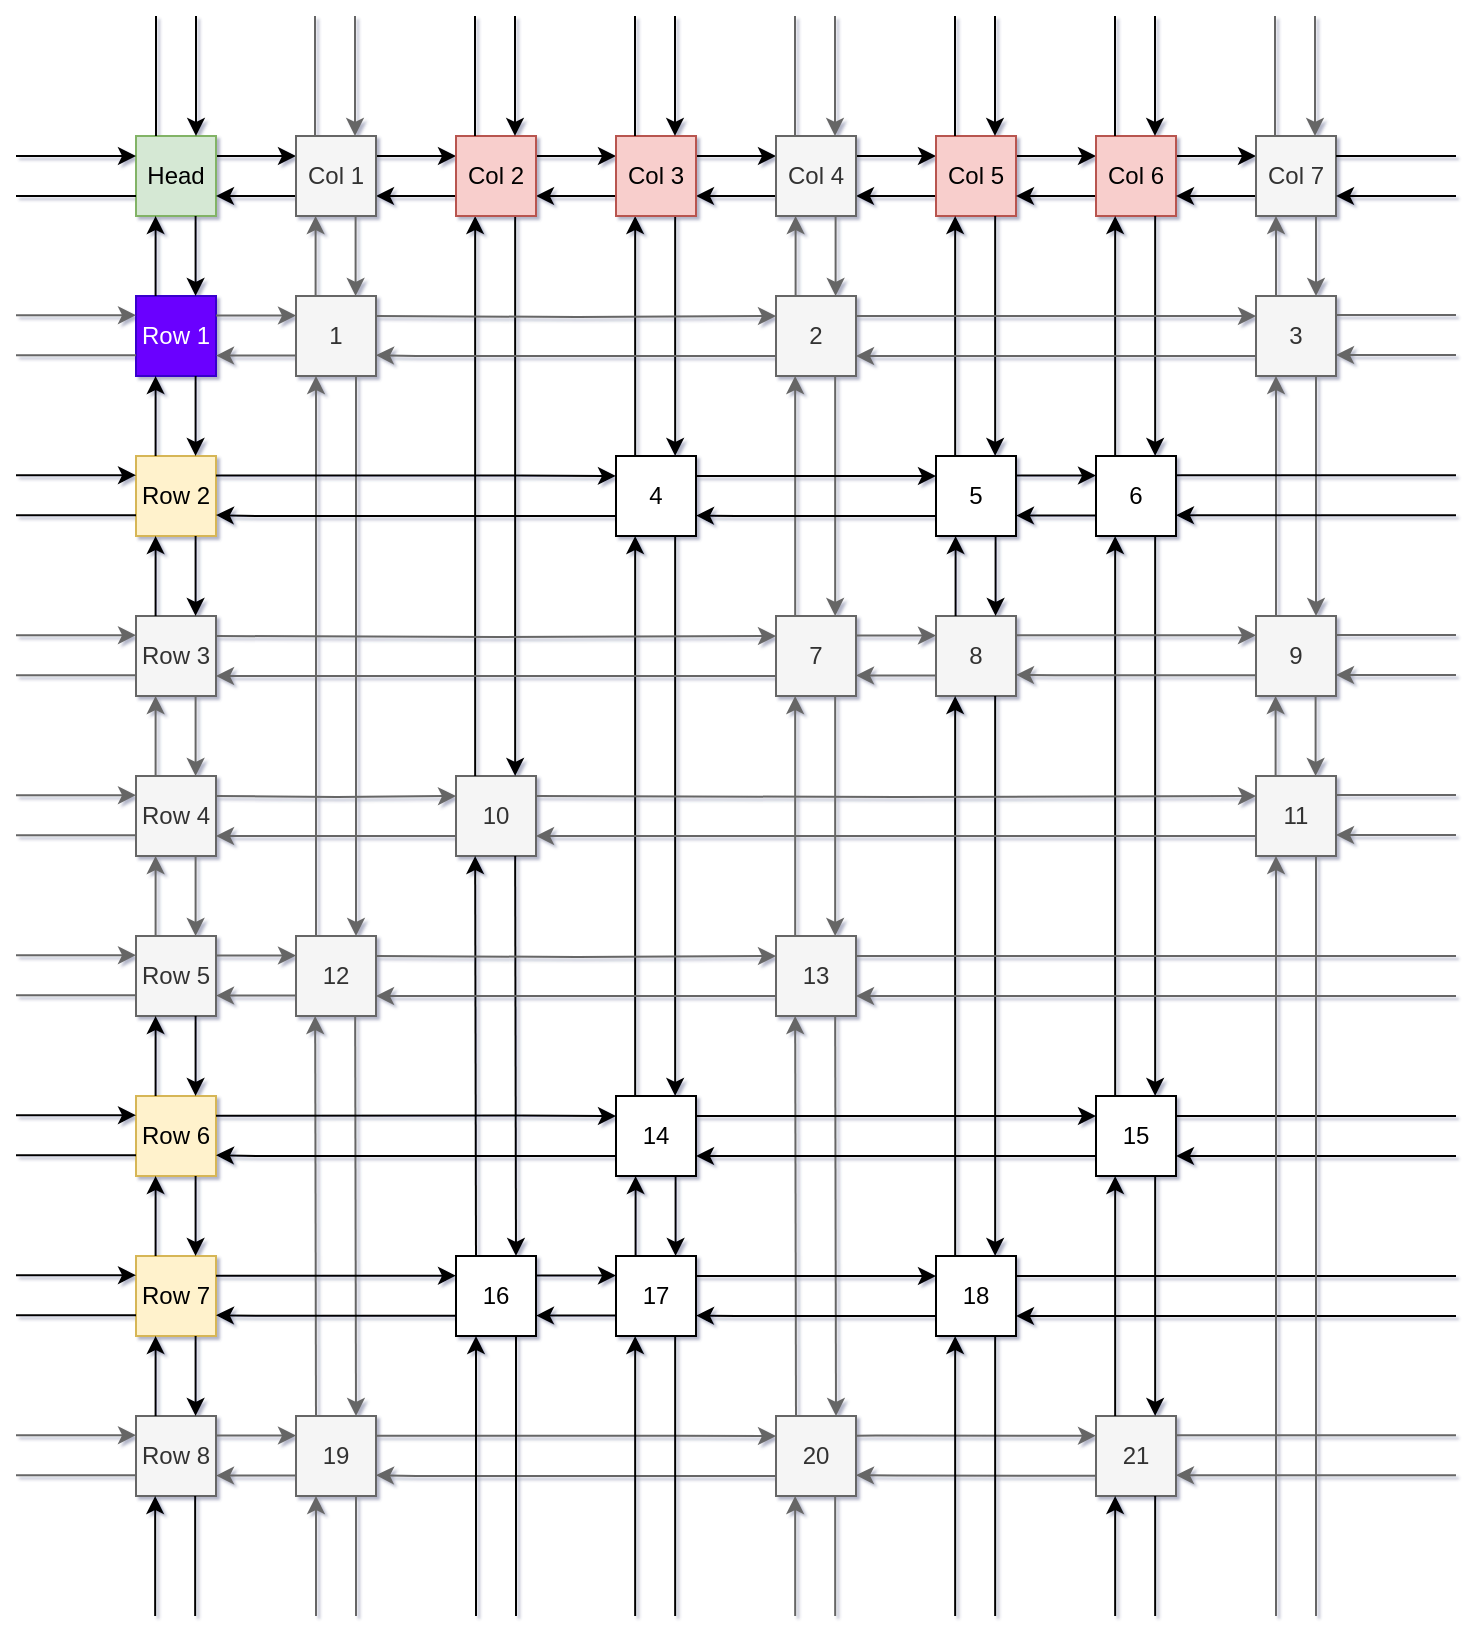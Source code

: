 <mxfile version="13.6.5">
    <diagram id="YvBQOzsvxOFlreOWt71U" name="Page-1">
        <mxGraphModel dx="745" dy="577" grid="1" gridSize="10" guides="1" tooltips="1" connect="1" arrows="1" fold="1" page="1" pageScale="1" pageWidth="827" pageHeight="1169" math="0" shadow="1">
            <root>
                <mxCell id="0"/>
                <mxCell id="1" parent="0"/>
                <mxCell id="n6aOTrb65r66QteSUWzc-81" value="" style="edgeStyle=orthogonalEdgeStyle;rounded=0;orthogonalLoop=1;jettySize=auto;html=1;" parent="1" source="n6aOTrb65r66QteSUWzc-1" target="n6aOTrb65r66QteSUWzc-2" edge="1">
                    <mxGeometry relative="1" as="geometry">
                        <Array as="points">
                            <mxPoint x="140" y="90"/>
                            <mxPoint x="140" y="90"/>
                        </Array>
                    </mxGeometry>
                </mxCell>
                <mxCell id="n6aOTrb65r66QteSUWzc-1" value="&lt;div&gt;Head&lt;/div&gt;" style="whiteSpace=wrap;html=1;aspect=fixed;fillColor=#d5e8d4;strokeColor=#82b366;" parent="1" vertex="1">
                    <mxGeometry x="80" y="80" width="40" height="40" as="geometry"/>
                </mxCell>
                <mxCell id="n6aOTrb65r66QteSUWzc-82" value="" style="edgeStyle=orthogonalEdgeStyle;rounded=0;orthogonalLoop=1;jettySize=auto;html=1;" parent="1" source="n6aOTrb65r66QteSUWzc-2" target="n6aOTrb65r66QteSUWzc-1" edge="1">
                    <mxGeometry relative="1" as="geometry">
                        <Array as="points">
                            <mxPoint x="140" y="110"/>
                            <mxPoint x="140" y="110"/>
                        </Array>
                    </mxGeometry>
                </mxCell>
                <mxCell id="n6aOTrb65r66QteSUWzc-83" value="" style="edgeStyle=orthogonalEdgeStyle;rounded=0;orthogonalLoop=1;jettySize=auto;html=1;" parent="1" source="n6aOTrb65r66QteSUWzc-2" target="n6aOTrb65r66QteSUWzc-4" edge="1">
                    <mxGeometry relative="1" as="geometry">
                        <Array as="points">
                            <mxPoint x="220" y="90"/>
                            <mxPoint x="220" y="90"/>
                        </Array>
                    </mxGeometry>
                </mxCell>
                <mxCell id="n6aOTrb65r66QteSUWzc-2" value="" style="whiteSpace=wrap;html=1;aspect=fixed;fillColor=#f5f5f5;strokeColor=#666666;fontColor=#333333;" parent="1" vertex="1">
                    <mxGeometry x="160" y="80" width="40" height="40" as="geometry"/>
                </mxCell>
                <mxCell id="n6aOTrb65r66QteSUWzc-85" value="" style="edgeStyle=orthogonalEdgeStyle;rounded=0;orthogonalLoop=1;jettySize=auto;html=1;" parent="1" source="n6aOTrb65r66QteSUWzc-4" target="n6aOTrb65r66QteSUWzc-2" edge="1">
                    <mxGeometry relative="1" as="geometry">
                        <Array as="points">
                            <mxPoint x="220" y="110"/>
                            <mxPoint x="220" y="110"/>
                        </Array>
                    </mxGeometry>
                </mxCell>
                <mxCell id="n6aOTrb65r66QteSUWzc-86" value="" style="edgeStyle=orthogonalEdgeStyle;rounded=0;orthogonalLoop=1;jettySize=auto;html=1;" parent="1" source="n6aOTrb65r66QteSUWzc-4" target="n6aOTrb65r66QteSUWzc-5" edge="1">
                    <mxGeometry relative="1" as="geometry">
                        <Array as="points">
                            <mxPoint x="300" y="90"/>
                            <mxPoint x="300" y="90"/>
                        </Array>
                    </mxGeometry>
                </mxCell>
                <mxCell id="n6aOTrb65r66QteSUWzc-4" value="" style="whiteSpace=wrap;html=1;aspect=fixed;" parent="1" vertex="1">
                    <mxGeometry x="240" y="80" width="40" height="40" as="geometry"/>
                </mxCell>
                <mxCell id="n6aOTrb65r66QteSUWzc-87" value="" style="edgeStyle=orthogonalEdgeStyle;rounded=0;orthogonalLoop=1;jettySize=auto;html=1;" parent="1" source="n6aOTrb65r66QteSUWzc-5" target="n6aOTrb65r66QteSUWzc-4" edge="1">
                    <mxGeometry relative="1" as="geometry">
                        <Array as="points">
                            <mxPoint x="300" y="110"/>
                            <mxPoint x="300" y="110"/>
                        </Array>
                    </mxGeometry>
                </mxCell>
                <mxCell id="n6aOTrb65r66QteSUWzc-88" value="" style="edgeStyle=orthogonalEdgeStyle;rounded=0;orthogonalLoop=1;jettySize=auto;html=1;" parent="1" source="n6aOTrb65r66QteSUWzc-5" target="n6aOTrb65r66QteSUWzc-6" edge="1">
                    <mxGeometry relative="1" as="geometry">
                        <Array as="points">
                            <mxPoint x="380" y="90"/>
                            <mxPoint x="380" y="90"/>
                        </Array>
                    </mxGeometry>
                </mxCell>
                <mxCell id="n6aOTrb65r66QteSUWzc-5" value="" style="whiteSpace=wrap;html=1;aspect=fixed;" parent="1" vertex="1">
                    <mxGeometry x="320" y="80" width="40" height="40" as="geometry"/>
                </mxCell>
                <mxCell id="n6aOTrb65r66QteSUWzc-89" value="" style="edgeStyle=orthogonalEdgeStyle;rounded=0;orthogonalLoop=1;jettySize=auto;html=1;" parent="1" source="n6aOTrb65r66QteSUWzc-6" target="n6aOTrb65r66QteSUWzc-5" edge="1">
                    <mxGeometry relative="1" as="geometry">
                        <Array as="points">
                            <mxPoint x="380" y="110"/>
                            <mxPoint x="380" y="110"/>
                        </Array>
                    </mxGeometry>
                </mxCell>
                <mxCell id="n6aOTrb65r66QteSUWzc-90" value="" style="edgeStyle=orthogonalEdgeStyle;rounded=0;orthogonalLoop=1;jettySize=auto;html=1;" parent="1" source="n6aOTrb65r66QteSUWzc-6" target="n6aOTrb65r66QteSUWzc-7" edge="1">
                    <mxGeometry relative="1" as="geometry">
                        <Array as="points">
                            <mxPoint x="460" y="90"/>
                            <mxPoint x="460" y="90"/>
                        </Array>
                    </mxGeometry>
                </mxCell>
                <mxCell id="n6aOTrb65r66QteSUWzc-6" value="" style="whiteSpace=wrap;html=1;aspect=fixed;fillColor=#f5f5f5;strokeColor=#666666;fontColor=#333333;" parent="1" vertex="1">
                    <mxGeometry x="400" y="80" width="40" height="40" as="geometry"/>
                </mxCell>
                <mxCell id="n6aOTrb65r66QteSUWzc-91" value="" style="edgeStyle=orthogonalEdgeStyle;rounded=0;orthogonalLoop=1;jettySize=auto;html=1;" parent="1" source="n6aOTrb65r66QteSUWzc-7" target="n6aOTrb65r66QteSUWzc-6" edge="1">
                    <mxGeometry relative="1" as="geometry">
                        <Array as="points">
                            <mxPoint x="460" y="110"/>
                            <mxPoint x="460" y="110"/>
                        </Array>
                    </mxGeometry>
                </mxCell>
                <mxCell id="n6aOTrb65r66QteSUWzc-92" value="" style="edgeStyle=orthogonalEdgeStyle;rounded=0;orthogonalLoop=1;jettySize=auto;html=1;" parent="1" source="n6aOTrb65r66QteSUWzc-7" target="n6aOTrb65r66QteSUWzc-8" edge="1">
                    <mxGeometry relative="1" as="geometry">
                        <Array as="points">
                            <mxPoint x="540" y="90"/>
                            <mxPoint x="540" y="90"/>
                        </Array>
                    </mxGeometry>
                </mxCell>
                <mxCell id="n6aOTrb65r66QteSUWzc-7" value="Col 5" style="whiteSpace=wrap;html=1;aspect=fixed;fillColor=#f8cecc;strokeColor=#b85450;" parent="1" vertex="1">
                    <mxGeometry x="480" y="80" width="40" height="40" as="geometry"/>
                </mxCell>
                <mxCell id="n6aOTrb65r66QteSUWzc-93" value="" style="edgeStyle=orthogonalEdgeStyle;rounded=0;orthogonalLoop=1;jettySize=auto;html=1;" parent="1" source="n6aOTrb65r66QteSUWzc-8" target="n6aOTrb65r66QteSUWzc-7" edge="1">
                    <mxGeometry relative="1" as="geometry">
                        <Array as="points">
                            <mxPoint x="540" y="110"/>
                            <mxPoint x="540" y="110"/>
                        </Array>
                    </mxGeometry>
                </mxCell>
                <mxCell id="n6aOTrb65r66QteSUWzc-94" value="" style="edgeStyle=orthogonalEdgeStyle;rounded=0;orthogonalLoop=1;jettySize=auto;html=1;" parent="1" source="n6aOTrb65r66QteSUWzc-8" target="n6aOTrb65r66QteSUWzc-9" edge="1">
                    <mxGeometry relative="1" as="geometry">
                        <Array as="points">
                            <mxPoint x="620" y="90"/>
                            <mxPoint x="620" y="90"/>
                        </Array>
                    </mxGeometry>
                </mxCell>
                <mxCell id="n6aOTrb65r66QteSUWzc-8" value="Col 6" style="whiteSpace=wrap;html=1;aspect=fixed;fillColor=#f8cecc;strokeColor=#b85450;" parent="1" vertex="1">
                    <mxGeometry x="560" y="80" width="40" height="40" as="geometry"/>
                </mxCell>
                <mxCell id="n6aOTrb65r66QteSUWzc-95" value="" style="edgeStyle=orthogonalEdgeStyle;rounded=0;orthogonalLoop=1;jettySize=auto;html=1;" parent="1" source="n6aOTrb65r66QteSUWzc-9" target="n6aOTrb65r66QteSUWzc-8" edge="1">
                    <mxGeometry relative="1" as="geometry">
                        <Array as="points">
                            <mxPoint x="620" y="110"/>
                            <mxPoint x="620" y="110"/>
                        </Array>
                    </mxGeometry>
                </mxCell>
                <mxCell id="n6aOTrb65r66QteSUWzc-96" value="" style="edgeStyle=orthogonalEdgeStyle;rounded=0;orthogonalLoop=1;jettySize=auto;html=1;fillColor=#f5f5f5;strokeColor=#666666;" parent="1" source="n6aOTrb65r66QteSUWzc-9" target="n6aOTrb65r66QteSUWzc-17" edge="1">
                    <mxGeometry relative="1" as="geometry">
                        <Array as="points">
                            <mxPoint x="670" y="140"/>
                            <mxPoint x="670" y="140"/>
                        </Array>
                    </mxGeometry>
                </mxCell>
                <mxCell id="n6aOTrb65r66QteSUWzc-9" value="Col 7" style="whiteSpace=wrap;html=1;aspect=fixed;fillColor=#f5f5f5;strokeColor=#666666;fontColor=#333333;" parent="1" vertex="1">
                    <mxGeometry x="640" y="80" width="40" height="40" as="geometry"/>
                </mxCell>
                <mxCell id="n6aOTrb65r66QteSUWzc-10" value="Row 1" style="whiteSpace=wrap;html=1;aspect=fixed;fillColor=#6a00ff;strokeColor=#3700CC;fontColor=#ffffff;" parent="1" vertex="1">
                    <mxGeometry x="80" y="160" width="40" height="40" as="geometry"/>
                </mxCell>
                <mxCell id="n6aOTrb65r66QteSUWzc-11" value="1" style="whiteSpace=wrap;html=1;aspect=fixed;fillColor=#f5f5f5;strokeColor=#666666;fontColor=#333333;" parent="1" vertex="1">
                    <mxGeometry x="160" y="160" width="40" height="40" as="geometry"/>
                </mxCell>
                <mxCell id="n6aOTrb65r66QteSUWzc-14" value="2" style="whiteSpace=wrap;html=1;aspect=fixed;fillColor=#f5f5f5;strokeColor=#666666;fontColor=#333333;" parent="1" vertex="1">
                    <mxGeometry x="400" y="160" width="40" height="40" as="geometry"/>
                </mxCell>
                <mxCell id="n6aOTrb65r66QteSUWzc-97" value="" style="edgeStyle=orthogonalEdgeStyle;rounded=0;orthogonalLoop=1;jettySize=auto;html=1;fillColor=#f5f5f5;strokeColor=#666666;" parent="1" source="n6aOTrb65r66QteSUWzc-17" target="n6aOTrb65r66QteSUWzc-9" edge="1">
                    <mxGeometry relative="1" as="geometry">
                        <Array as="points">
                            <mxPoint x="650" y="140"/>
                            <mxPoint x="650" y="140"/>
                        </Array>
                    </mxGeometry>
                </mxCell>
                <mxCell id="n6aOTrb65r66QteSUWzc-17" value="3" style="whiteSpace=wrap;html=1;aspect=fixed;fillColor=#f5f5f5;strokeColor=#666666;fontColor=#333333;" parent="1" vertex="1">
                    <mxGeometry x="640" y="160" width="40" height="40" as="geometry"/>
                </mxCell>
                <mxCell id="n6aOTrb65r66QteSUWzc-18" value="Row 2" style="whiteSpace=wrap;html=1;aspect=fixed;fillColor=#fff2cc;strokeColor=#d6b656;" parent="1" vertex="1">
                    <mxGeometry x="80" y="240" width="40" height="40" as="geometry"/>
                </mxCell>
                <mxCell id="n6aOTrb65r66QteSUWzc-21" value="4" style="whiteSpace=wrap;html=1;aspect=fixed;" parent="1" vertex="1">
                    <mxGeometry x="320" y="240" width="40" height="40" as="geometry"/>
                </mxCell>
                <mxCell id="n6aOTrb65r66QteSUWzc-23" value="5" style="whiteSpace=wrap;html=1;aspect=fixed;" parent="1" vertex="1">
                    <mxGeometry x="480" y="240" width="40" height="40" as="geometry"/>
                </mxCell>
                <mxCell id="n6aOTrb65r66QteSUWzc-24" value="6" style="whiteSpace=wrap;html=1;aspect=fixed;" parent="1" vertex="1">
                    <mxGeometry x="560" y="240" width="40" height="40" as="geometry"/>
                </mxCell>
                <mxCell id="n6aOTrb65r66QteSUWzc-26" value="Row 3" style="whiteSpace=wrap;html=1;aspect=fixed;fillColor=#f5f5f5;strokeColor=#666666;fontColor=#333333;" parent="1" vertex="1">
                    <mxGeometry x="80" y="320" width="40" height="40" as="geometry"/>
                </mxCell>
                <mxCell id="n6aOTrb65r66QteSUWzc-30" value="7" style="whiteSpace=wrap;html=1;aspect=fixed;fillColor=#f5f5f5;strokeColor=#666666;fontColor=#333333;" parent="1" vertex="1">
                    <mxGeometry x="400" y="320" width="40" height="40" as="geometry"/>
                </mxCell>
                <mxCell id="n6aOTrb65r66QteSUWzc-31" value="8" style="whiteSpace=wrap;html=1;aspect=fixed;fillColor=#f5f5f5;strokeColor=#666666;fontColor=#333333;" parent="1" vertex="1">
                    <mxGeometry x="480" y="320" width="40" height="40" as="geometry"/>
                </mxCell>
                <mxCell id="n6aOTrb65r66QteSUWzc-33" value="9" style="whiteSpace=wrap;html=1;aspect=fixed;fillColor=#f5f5f5;strokeColor=#666666;fontColor=#333333;" parent="1" vertex="1">
                    <mxGeometry x="640" y="320" width="40" height="40" as="geometry"/>
                </mxCell>
                <mxCell id="n6aOTrb65r66QteSUWzc-34" value="Row 4" style="whiteSpace=wrap;html=1;aspect=fixed;fillColor=#f5f5f5;strokeColor=#666666;fontColor=#333333;" parent="1" vertex="1">
                    <mxGeometry x="80" y="400" width="40" height="40" as="geometry"/>
                </mxCell>
                <mxCell id="n6aOTrb65r66QteSUWzc-36" value="10" style="whiteSpace=wrap;html=1;aspect=fixed;fillColor=#f5f5f5;strokeColor=#666666;fontColor=#333333;" parent="1" vertex="1">
                    <mxGeometry x="240" y="400" width="40" height="40" as="geometry"/>
                </mxCell>
                <mxCell id="n6aOTrb65r66QteSUWzc-41" value="11" style="whiteSpace=wrap;html=1;aspect=fixed;fillColor=#f5f5f5;strokeColor=#666666;fontColor=#333333;" parent="1" vertex="1">
                    <mxGeometry x="640" y="400" width="40" height="40" as="geometry"/>
                </mxCell>
                <mxCell id="n6aOTrb65r66QteSUWzc-42" value="Row 5" style="whiteSpace=wrap;html=1;aspect=fixed;fillColor=#f5f5f5;strokeColor=#666666;fontColor=#333333;" parent="1" vertex="1">
                    <mxGeometry x="80" y="480" width="40" height="40" as="geometry"/>
                </mxCell>
                <mxCell id="n6aOTrb65r66QteSUWzc-43" value="12" style="whiteSpace=wrap;html=1;aspect=fixed;fillColor=#f5f5f5;strokeColor=#666666;fontColor=#333333;" parent="1" vertex="1">
                    <mxGeometry x="160" y="480" width="40" height="40" as="geometry"/>
                </mxCell>
                <mxCell id="n6aOTrb65r66QteSUWzc-46" value="13" style="whiteSpace=wrap;html=1;aspect=fixed;fillColor=#f5f5f5;strokeColor=#666666;fontColor=#333333;" parent="1" vertex="1">
                    <mxGeometry x="400" y="480" width="40" height="40" as="geometry"/>
                </mxCell>
                <mxCell id="n6aOTrb65r66QteSUWzc-50" value="Row 6" style="whiteSpace=wrap;html=1;aspect=fixed;fillColor=#fff2cc;strokeColor=#d6b656;" parent="1" vertex="1">
                    <mxGeometry x="80" y="560" width="40" height="40" as="geometry"/>
                </mxCell>
                <mxCell id="n6aOTrb65r66QteSUWzc-53" value="14" style="whiteSpace=wrap;html=1;aspect=fixed;" parent="1" vertex="1">
                    <mxGeometry x="320" y="560" width="40" height="40" as="geometry"/>
                </mxCell>
                <mxCell id="n6aOTrb65r66QteSUWzc-56" value="15" style="whiteSpace=wrap;html=1;aspect=fixed;" parent="1" vertex="1">
                    <mxGeometry x="560" y="560" width="40" height="40" as="geometry"/>
                </mxCell>
                <mxCell id="n6aOTrb65r66QteSUWzc-58" value="Row 7" style="whiteSpace=wrap;html=1;aspect=fixed;fillColor=#fff2cc;strokeColor=#d6b656;" parent="1" vertex="1">
                    <mxGeometry x="80" y="640" width="40" height="40" as="geometry"/>
                </mxCell>
                <mxCell id="n6aOTrb65r66QteSUWzc-60" value="16" style="whiteSpace=wrap;html=1;aspect=fixed;" parent="1" vertex="1">
                    <mxGeometry x="240" y="640" width="40" height="40" as="geometry"/>
                </mxCell>
                <mxCell id="n6aOTrb65r66QteSUWzc-61" value="17" style="whiteSpace=wrap;html=1;aspect=fixed;" parent="1" vertex="1">
                    <mxGeometry x="320" y="640" width="40" height="40" as="geometry"/>
                </mxCell>
                <mxCell id="n6aOTrb65r66QteSUWzc-63" value="18" style="whiteSpace=wrap;html=1;aspect=fixed;" parent="1" vertex="1">
                    <mxGeometry x="480" y="640" width="40" height="40" as="geometry"/>
                </mxCell>
                <mxCell id="n6aOTrb65r66QteSUWzc-66" value="Row 8" style="whiteSpace=wrap;html=1;aspect=fixed;fillColor=#f5f5f5;strokeColor=#666666;fontColor=#333333;" parent="1" vertex="1">
                    <mxGeometry x="80" y="720" width="40" height="40" as="geometry"/>
                </mxCell>
                <mxCell id="n6aOTrb65r66QteSUWzc-67" value="19" style="whiteSpace=wrap;html=1;aspect=fixed;fillColor=#f5f5f5;strokeColor=#666666;fontColor=#333333;" parent="1" vertex="1">
                    <mxGeometry x="160" y="720" width="40" height="40" as="geometry"/>
                </mxCell>
                <mxCell id="n6aOTrb65r66QteSUWzc-70" value="20" style="whiteSpace=wrap;html=1;aspect=fixed;fillColor=#f5f5f5;strokeColor=#666666;fontColor=#333333;" parent="1" vertex="1">
                    <mxGeometry x="400" y="720" width="40" height="40" as="geometry"/>
                </mxCell>
                <mxCell id="n6aOTrb65r66QteSUWzc-72" value="21" style="whiteSpace=wrap;html=1;aspect=fixed;fillColor=#f5f5f5;strokeColor=#666666;fontColor=#333333;" parent="1" vertex="1">
                    <mxGeometry x="560" y="720" width="40" height="40" as="geometry"/>
                </mxCell>
                <mxCell id="n6aOTrb65r66QteSUWzc-98" value="" style="endArrow=classic;html=1;exitX=0.75;exitY=1;exitDx=0;exitDy=0;entryX=0.75;entryY=0;entryDx=0;entryDy=0;fillColor=#f5f5f5;strokeColor=#666666;" parent="1" source="n6aOTrb65r66QteSUWzc-17" target="n6aOTrb65r66QteSUWzc-33" edge="1">
                    <mxGeometry width="50" height="50" relative="1" as="geometry">
                        <mxPoint x="330" y="230" as="sourcePoint"/>
                        <mxPoint x="380" y="180" as="targetPoint"/>
                    </mxGeometry>
                </mxCell>
                <mxCell id="n6aOTrb65r66QteSUWzc-99" value="" style="endArrow=classic;html=1;exitX=0.25;exitY=0;exitDx=0;exitDy=0;entryX=0.25;entryY=1;entryDx=0;entryDy=0;fillColor=#f5f5f5;strokeColor=#666666;" parent="1" source="n6aOTrb65r66QteSUWzc-33" target="n6aOTrb65r66QteSUWzc-17" edge="1">
                    <mxGeometry width="50" height="50" relative="1" as="geometry">
                        <mxPoint x="650" y="200" as="sourcePoint"/>
                        <mxPoint x="620" y="220" as="targetPoint"/>
                    </mxGeometry>
                </mxCell>
                <mxCell id="n6aOTrb65r66QteSUWzc-100" value="" style="endArrow=classic;html=1;exitX=0.75;exitY=1;exitDx=0;exitDy=0;entryX=0.75;entryY=0;entryDx=0;entryDy=0;" parent="1" edge="1">
                    <mxGeometry width="50" height="50" relative="1" as="geometry">
                        <mxPoint x="589.58" y="120" as="sourcePoint"/>
                        <mxPoint x="589.58" y="240" as="targetPoint"/>
                    </mxGeometry>
                </mxCell>
                <mxCell id="n6aOTrb65r66QteSUWzc-101" value="" style="endArrow=classic;html=1;exitX=0.25;exitY=0;exitDx=0;exitDy=0;entryX=0.25;entryY=1;entryDx=0;entryDy=0;" parent="1" edge="1">
                    <mxGeometry width="50" height="50" relative="1" as="geometry">
                        <mxPoint x="569.58" y="240" as="sourcePoint"/>
                        <mxPoint x="569.58" y="120" as="targetPoint"/>
                    </mxGeometry>
                </mxCell>
                <mxCell id="n6aOTrb65r66QteSUWzc-102" value="" style="endArrow=classic;html=1;exitX=0.75;exitY=1;exitDx=0;exitDy=0;entryX=0.75;entryY=0;entryDx=0;entryDy=0;" parent="1" edge="1">
                    <mxGeometry width="50" height="50" relative="1" as="geometry">
                        <mxPoint x="509.58" y="120" as="sourcePoint"/>
                        <mxPoint x="509.58" y="240" as="targetPoint"/>
                    </mxGeometry>
                </mxCell>
                <mxCell id="n6aOTrb65r66QteSUWzc-103" value="" style="endArrow=classic;html=1;exitX=0.25;exitY=0;exitDx=0;exitDy=0;entryX=0.25;entryY=1;entryDx=0;entryDy=0;" parent="1" edge="1">
                    <mxGeometry width="50" height="50" relative="1" as="geometry">
                        <mxPoint x="489.58" y="240" as="sourcePoint"/>
                        <mxPoint x="489.58" y="120" as="targetPoint"/>
                    </mxGeometry>
                </mxCell>
                <mxCell id="n6aOTrb65r66QteSUWzc-104" value="" style="endArrow=classic;html=1;exitX=0.75;exitY=1;exitDx=0;exitDy=0;entryX=0.75;entryY=0;entryDx=0;entryDy=0;fillColor=#f5f5f5;strokeColor=#666666;" parent="1" edge="1">
                    <mxGeometry width="50" height="50" relative="1" as="geometry">
                        <mxPoint x="429.58" y="200" as="sourcePoint"/>
                        <mxPoint x="429.58" y="320" as="targetPoint"/>
                    </mxGeometry>
                </mxCell>
                <mxCell id="n6aOTrb65r66QteSUWzc-105" value="" style="endArrow=classic;html=1;exitX=0.25;exitY=0;exitDx=0;exitDy=0;entryX=0.25;entryY=1;entryDx=0;entryDy=0;fillColor=#f5f5f5;strokeColor=#666666;" parent="1" edge="1">
                    <mxGeometry width="50" height="50" relative="1" as="geometry">
                        <mxPoint x="409.58" y="320" as="sourcePoint"/>
                        <mxPoint x="409.58" y="200" as="targetPoint"/>
                    </mxGeometry>
                </mxCell>
                <mxCell id="n6aOTrb65r66QteSUWzc-106" value="" style="endArrow=classic;html=1;exitX=0.75;exitY=1;exitDx=0;exitDy=0;entryX=0.75;entryY=0;entryDx=0;entryDy=0;fillColor=#f5f5f5;strokeColor=#666666;" parent="1" edge="1">
                    <mxGeometry width="50" height="50" relative="1" as="geometry">
                        <mxPoint x="429.58" y="360" as="sourcePoint"/>
                        <mxPoint x="429.58" y="480" as="targetPoint"/>
                    </mxGeometry>
                </mxCell>
                <mxCell id="n6aOTrb65r66QteSUWzc-107" value="" style="endArrow=classic;html=1;exitX=0.25;exitY=0;exitDx=0;exitDy=0;entryX=0.25;entryY=1;entryDx=0;entryDy=0;fillColor=#f5f5f5;strokeColor=#666666;" parent="1" edge="1">
                    <mxGeometry width="50" height="50" relative="1" as="geometry">
                        <mxPoint x="409.58" y="480" as="sourcePoint"/>
                        <mxPoint x="409.58" y="360" as="targetPoint"/>
                    </mxGeometry>
                </mxCell>
                <mxCell id="n6aOTrb65r66QteSUWzc-108" value="" style="endArrow=classic;html=1;exitX=0.75;exitY=1;exitDx=0;exitDy=0;entryX=0.75;entryY=0;entryDx=0;entryDy=0;fillColor=#f5f5f5;strokeColor=#666666;" parent="1" target="n6aOTrb65r66QteSUWzc-70" edge="1">
                    <mxGeometry width="50" height="50" relative="1" as="geometry">
                        <mxPoint x="429.58" y="520" as="sourcePoint"/>
                        <mxPoint x="429.58" y="640" as="targetPoint"/>
                    </mxGeometry>
                </mxCell>
                <mxCell id="n6aOTrb65r66QteSUWzc-109" value="" style="endArrow=classic;html=1;exitX=0.25;exitY=0;exitDx=0;exitDy=0;entryX=0.25;entryY=1;entryDx=0;entryDy=0;fillColor=#f5f5f5;strokeColor=#666666;" parent="1" source="n6aOTrb65r66QteSUWzc-70" edge="1">
                    <mxGeometry width="50" height="50" relative="1" as="geometry">
                        <mxPoint x="409.58" y="640" as="sourcePoint"/>
                        <mxPoint x="409.58" y="520" as="targetPoint"/>
                    </mxGeometry>
                </mxCell>
                <mxCell id="n6aOTrb65r66QteSUWzc-110" value="" style="endArrow=classic;html=1;exitX=0.75;exitY=1;exitDx=0;exitDy=0;entryX=0.75;entryY=0;entryDx=0;entryDy=0;fillColor=#f5f5f5;strokeColor=#666666;" parent="1" edge="1">
                    <mxGeometry width="50" height="50" relative="1" as="geometry">
                        <mxPoint x="189.58" y="520.0" as="sourcePoint"/>
                        <mxPoint x="190" y="720" as="targetPoint"/>
                    </mxGeometry>
                </mxCell>
                <mxCell id="n6aOTrb65r66QteSUWzc-111" value="" style="endArrow=classic;html=1;exitX=0.25;exitY=0;exitDx=0;exitDy=0;entryX=0.25;entryY=1;entryDx=0;entryDy=0;fillColor=#f5f5f5;strokeColor=#666666;" parent="1" edge="1">
                    <mxGeometry width="50" height="50" relative="1" as="geometry">
                        <mxPoint x="170" y="720" as="sourcePoint"/>
                        <mxPoint x="169.58" y="520.0" as="targetPoint"/>
                    </mxGeometry>
                </mxCell>
                <mxCell id="n6aOTrb65r66QteSUWzc-112" value="" style="endArrow=classic;html=1;exitX=0.75;exitY=1;exitDx=0;exitDy=0;entryX=0.75;entryY=0;entryDx=0;entryDy=0;" parent="1" edge="1">
                    <mxGeometry width="50" height="50" relative="1" as="geometry">
                        <mxPoint x="269.58" y="440.0" as="sourcePoint"/>
                        <mxPoint x="270" y="640" as="targetPoint"/>
                    </mxGeometry>
                </mxCell>
                <mxCell id="n6aOTrb65r66QteSUWzc-113" value="" style="endArrow=classic;html=1;exitX=0.25;exitY=0;exitDx=0;exitDy=0;entryX=0.25;entryY=1;entryDx=0;entryDy=0;" parent="1" edge="1">
                    <mxGeometry width="50" height="50" relative="1" as="geometry">
                        <mxPoint x="250" y="640" as="sourcePoint"/>
                        <mxPoint x="249.58" y="440.0" as="targetPoint"/>
                    </mxGeometry>
                </mxCell>
                <mxCell id="n6aOTrb65r66QteSUWzc-114" value="" style="endArrow=classic;html=1;exitX=0.75;exitY=1;exitDx=0;exitDy=0;entryX=0.75;entryY=0;entryDx=0;entryDy=0;fillColor=#f5f5f5;strokeColor=#666666;" parent="1" source="n6aOTrb65r66QteSUWzc-11" edge="1">
                    <mxGeometry width="50" height="50" relative="1" as="geometry">
                        <mxPoint x="189.58" y="280.0" as="sourcePoint"/>
                        <mxPoint x="190" y="480" as="targetPoint"/>
                    </mxGeometry>
                </mxCell>
                <mxCell id="n6aOTrb65r66QteSUWzc-115" value="" style="endArrow=classic;html=1;exitX=0.25;exitY=0;exitDx=0;exitDy=0;entryX=0.25;entryY=1;entryDx=0;entryDy=0;fillColor=#f5f5f5;strokeColor=#666666;" parent="1" target="n6aOTrb65r66QteSUWzc-11" edge="1">
                    <mxGeometry width="50" height="50" relative="1" as="geometry">
                        <mxPoint x="170" y="480" as="sourcePoint"/>
                        <mxPoint x="169.58" y="280.0" as="targetPoint"/>
                    </mxGeometry>
                </mxCell>
                <mxCell id="n6aOTrb65r66QteSUWzc-116" value="" style="endArrow=classic;html=1;exitX=0.75;exitY=1;exitDx=0;exitDy=0;entryX=0.75;entryY=0;entryDx=0;entryDy=0;" parent="1" edge="1">
                    <mxGeometry width="50" height="50" relative="1" as="geometry">
                        <mxPoint x="269.58" y="120" as="sourcePoint"/>
                        <mxPoint x="269.58" y="400.0" as="targetPoint"/>
                    </mxGeometry>
                </mxCell>
                <mxCell id="n6aOTrb65r66QteSUWzc-117" value="" style="endArrow=classic;html=1;exitX=0.25;exitY=0;exitDx=0;exitDy=0;entryX=0.25;entryY=1;entryDx=0;entryDy=0;" parent="1" edge="1">
                    <mxGeometry width="50" height="50" relative="1" as="geometry">
                        <mxPoint x="249.58" y="400.0" as="sourcePoint"/>
                        <mxPoint x="249.58" y="120" as="targetPoint"/>
                    </mxGeometry>
                </mxCell>
                <mxCell id="n6aOTrb65r66QteSUWzc-118" value="" style="endArrow=classic;html=1;exitX=0.75;exitY=1;exitDx=0;exitDy=0;entryX=0.75;entryY=0;entryDx=0;entryDy=0;" parent="1" edge="1">
                    <mxGeometry width="50" height="50" relative="1" as="geometry">
                        <mxPoint x="349.58" y="120" as="sourcePoint"/>
                        <mxPoint x="349.58" y="240" as="targetPoint"/>
                    </mxGeometry>
                </mxCell>
                <mxCell id="n6aOTrb65r66QteSUWzc-119" value="" style="endArrow=classic;html=1;exitX=0.25;exitY=0;exitDx=0;exitDy=0;entryX=0.25;entryY=1;entryDx=0;entryDy=0;" parent="1" edge="1">
                    <mxGeometry width="50" height="50" relative="1" as="geometry">
                        <mxPoint x="329.58" y="240" as="sourcePoint"/>
                        <mxPoint x="329.58" y="120" as="targetPoint"/>
                    </mxGeometry>
                </mxCell>
                <mxCell id="n6aOTrb65r66QteSUWzc-120" value="" style="endArrow=classic;html=1;exitX=0.75;exitY=1;exitDx=0;exitDy=0;entryX=0.75;entryY=0;entryDx=0;entryDy=0;" parent="1" edge="1">
                    <mxGeometry width="50" height="50" relative="1" as="geometry">
                        <mxPoint x="589.58" y="280" as="sourcePoint"/>
                        <mxPoint x="589.58" y="560.0" as="targetPoint"/>
                    </mxGeometry>
                </mxCell>
                <mxCell id="n6aOTrb65r66QteSUWzc-121" value="" style="endArrow=classic;html=1;exitX=0.25;exitY=0;exitDx=0;exitDy=0;entryX=0.25;entryY=1;entryDx=0;entryDy=0;" parent="1" edge="1">
                    <mxGeometry width="50" height="50" relative="1" as="geometry">
                        <mxPoint x="569.58" y="560.0" as="sourcePoint"/>
                        <mxPoint x="569.58" y="280" as="targetPoint"/>
                    </mxGeometry>
                </mxCell>
                <mxCell id="n6aOTrb65r66QteSUWzc-122" value="" style="endArrow=classic;html=1;exitX=0.75;exitY=1;exitDx=0;exitDy=0;entryX=0.75;entryY=0;entryDx=0;entryDy=0;" parent="1" edge="1">
                    <mxGeometry width="50" height="50" relative="1" as="geometry">
                        <mxPoint x="509.58" y="360" as="sourcePoint"/>
                        <mxPoint x="509.58" y="640.0" as="targetPoint"/>
                    </mxGeometry>
                </mxCell>
                <mxCell id="n6aOTrb65r66QteSUWzc-123" value="" style="endArrow=classic;html=1;exitX=0.25;exitY=0;exitDx=0;exitDy=0;entryX=0.25;entryY=1;entryDx=0;entryDy=0;" parent="1" edge="1">
                    <mxGeometry width="50" height="50" relative="1" as="geometry">
                        <mxPoint x="489.58" y="640.0" as="sourcePoint"/>
                        <mxPoint x="489.58" y="360" as="targetPoint"/>
                    </mxGeometry>
                </mxCell>
                <mxCell id="n6aOTrb65r66QteSUWzc-124" value="" style="endArrow=classic;html=1;exitX=0.75;exitY=1;exitDx=0;exitDy=0;entryX=0.75;entryY=0;entryDx=0;entryDy=0;" parent="1" edge="1">
                    <mxGeometry width="50" height="50" relative="1" as="geometry">
                        <mxPoint x="349.58" y="280" as="sourcePoint"/>
                        <mxPoint x="349.58" y="560.0" as="targetPoint"/>
                    </mxGeometry>
                </mxCell>
                <mxCell id="n6aOTrb65r66QteSUWzc-125" value="" style="endArrow=classic;html=1;exitX=0.25;exitY=0;exitDx=0;exitDy=0;entryX=0.25;entryY=1;entryDx=0;entryDy=0;" parent="1" edge="1">
                    <mxGeometry width="50" height="50" relative="1" as="geometry">
                        <mxPoint x="329.58" y="560.0" as="sourcePoint"/>
                        <mxPoint x="329.58" y="280" as="targetPoint"/>
                    </mxGeometry>
                </mxCell>
                <mxCell id="n6aOTrb65r66QteSUWzc-126" value="" style="edgeStyle=orthogonalEdgeStyle;rounded=0;orthogonalLoop=1;jettySize=auto;html=1;fillColor=#f5f5f5;strokeColor=#666666;" parent="1" edge="1">
                    <mxGeometry relative="1" as="geometry">
                        <mxPoint x="429.8" y="120" as="sourcePoint"/>
                        <mxPoint x="429.8" y="160" as="targetPoint"/>
                        <Array as="points">
                            <mxPoint x="429.8" y="140"/>
                            <mxPoint x="429.8" y="140"/>
                        </Array>
                    </mxGeometry>
                </mxCell>
                <mxCell id="n6aOTrb65r66QteSUWzc-127" value="" style="edgeStyle=orthogonalEdgeStyle;rounded=0;orthogonalLoop=1;jettySize=auto;html=1;fillColor=#f5f5f5;strokeColor=#666666;" parent="1" edge="1">
                    <mxGeometry relative="1" as="geometry">
                        <mxPoint x="409.8" y="160" as="sourcePoint"/>
                        <mxPoint x="409.8" y="120" as="targetPoint"/>
                        <Array as="points">
                            <mxPoint x="409.8" y="140"/>
                            <mxPoint x="409.8" y="140"/>
                        </Array>
                    </mxGeometry>
                </mxCell>
                <mxCell id="n6aOTrb65r66QteSUWzc-128" value="" style="edgeStyle=orthogonalEdgeStyle;rounded=0;orthogonalLoop=1;jettySize=auto;html=1;fillColor=#f5f5f5;strokeColor=#666666;" parent="1" edge="1">
                    <mxGeometry relative="1" as="geometry">
                        <mxPoint x="669.8" y="360" as="sourcePoint"/>
                        <mxPoint x="669.8" y="400" as="targetPoint"/>
                        <Array as="points">
                            <mxPoint x="669.8" y="380"/>
                            <mxPoint x="669.8" y="380"/>
                        </Array>
                    </mxGeometry>
                </mxCell>
                <mxCell id="n6aOTrb65r66QteSUWzc-129" value="" style="edgeStyle=orthogonalEdgeStyle;rounded=0;orthogonalLoop=1;jettySize=auto;html=1;fillColor=#f5f5f5;strokeColor=#666666;" parent="1" edge="1">
                    <mxGeometry relative="1" as="geometry">
                        <mxPoint x="649.8" y="400" as="sourcePoint"/>
                        <mxPoint x="649.8" y="360" as="targetPoint"/>
                        <Array as="points">
                            <mxPoint x="649.8" y="380"/>
                            <mxPoint x="649.8" y="380"/>
                        </Array>
                    </mxGeometry>
                </mxCell>
                <mxCell id="n6aOTrb65r66QteSUWzc-130" value="" style="edgeStyle=orthogonalEdgeStyle;rounded=0;orthogonalLoop=1;jettySize=auto;html=1;" parent="1" edge="1">
                    <mxGeometry relative="1" as="geometry">
                        <mxPoint x="509.8" y="280" as="sourcePoint"/>
                        <mxPoint x="509.8" y="320" as="targetPoint"/>
                        <Array as="points">
                            <mxPoint x="509.8" y="300"/>
                            <mxPoint x="509.8" y="300"/>
                        </Array>
                    </mxGeometry>
                </mxCell>
                <mxCell id="n6aOTrb65r66QteSUWzc-131" value="" style="edgeStyle=orthogonalEdgeStyle;rounded=0;orthogonalLoop=1;jettySize=auto;html=1;" parent="1" edge="1">
                    <mxGeometry relative="1" as="geometry">
                        <mxPoint x="489.8" y="320" as="sourcePoint"/>
                        <mxPoint x="489.8" y="280" as="targetPoint"/>
                        <Array as="points">
                            <mxPoint x="489.8" y="300"/>
                            <mxPoint x="489.8" y="300"/>
                        </Array>
                    </mxGeometry>
                </mxCell>
                <mxCell id="n6aOTrb65r66QteSUWzc-132" value="" style="edgeStyle=orthogonalEdgeStyle;rounded=0;orthogonalLoop=1;jettySize=auto;html=1;fillColor=#f5f5f5;strokeColor=#666666;" parent="1" edge="1">
                    <mxGeometry relative="1" as="geometry">
                        <mxPoint x="189.8" y="120" as="sourcePoint"/>
                        <mxPoint x="189.8" y="160" as="targetPoint"/>
                        <Array as="points">
                            <mxPoint x="189.8" y="140"/>
                            <mxPoint x="189.8" y="140"/>
                        </Array>
                    </mxGeometry>
                </mxCell>
                <mxCell id="n6aOTrb65r66QteSUWzc-133" value="" style="edgeStyle=orthogonalEdgeStyle;rounded=0;orthogonalLoop=1;jettySize=auto;html=1;fillColor=#f5f5f5;strokeColor=#666666;" parent="1" edge="1">
                    <mxGeometry relative="1" as="geometry">
                        <mxPoint x="169.8" y="160" as="sourcePoint"/>
                        <mxPoint x="169.8" y="120" as="targetPoint"/>
                        <Array as="points">
                            <mxPoint x="169.8" y="140"/>
                            <mxPoint x="169.8" y="140"/>
                        </Array>
                    </mxGeometry>
                </mxCell>
                <mxCell id="n6aOTrb65r66QteSUWzc-134" value="" style="edgeStyle=orthogonalEdgeStyle;rounded=0;orthogonalLoop=1;jettySize=auto;html=1;" parent="1" edge="1">
                    <mxGeometry relative="1" as="geometry">
                        <mxPoint x="109.8" y="120" as="sourcePoint"/>
                        <mxPoint x="109.8" y="160" as="targetPoint"/>
                        <Array as="points">
                            <mxPoint x="109.8" y="140"/>
                            <mxPoint x="109.8" y="140"/>
                        </Array>
                    </mxGeometry>
                </mxCell>
                <mxCell id="n6aOTrb65r66QteSUWzc-135" value="" style="edgeStyle=orthogonalEdgeStyle;rounded=0;orthogonalLoop=1;jettySize=auto;html=1;" parent="1" edge="1">
                    <mxGeometry relative="1" as="geometry">
                        <mxPoint x="89.8" y="160" as="sourcePoint"/>
                        <mxPoint x="89.8" y="120" as="targetPoint"/>
                        <Array as="points">
                            <mxPoint x="89.8" y="140"/>
                            <mxPoint x="89.8" y="140"/>
                        </Array>
                    </mxGeometry>
                </mxCell>
                <mxCell id="n6aOTrb65r66QteSUWzc-136" value="" style="edgeStyle=orthogonalEdgeStyle;rounded=0;orthogonalLoop=1;jettySize=auto;html=1;" parent="1" edge="1">
                    <mxGeometry relative="1" as="geometry">
                        <mxPoint x="109.8" y="200" as="sourcePoint"/>
                        <mxPoint x="109.8" y="240" as="targetPoint"/>
                        <Array as="points">
                            <mxPoint x="109.8" y="220"/>
                            <mxPoint x="109.8" y="220"/>
                        </Array>
                    </mxGeometry>
                </mxCell>
                <mxCell id="n6aOTrb65r66QteSUWzc-137" value="" style="edgeStyle=orthogonalEdgeStyle;rounded=0;orthogonalLoop=1;jettySize=auto;html=1;" parent="1" edge="1">
                    <mxGeometry relative="1" as="geometry">
                        <mxPoint x="89.8" y="240" as="sourcePoint"/>
                        <mxPoint x="89.8" y="200" as="targetPoint"/>
                        <Array as="points">
                            <mxPoint x="89.8" y="220"/>
                            <mxPoint x="89.8" y="220"/>
                        </Array>
                    </mxGeometry>
                </mxCell>
                <mxCell id="n6aOTrb65r66QteSUWzc-138" value="" style="edgeStyle=orthogonalEdgeStyle;rounded=0;orthogonalLoop=1;jettySize=auto;html=1;" parent="1" edge="1">
                    <mxGeometry relative="1" as="geometry">
                        <mxPoint x="109.8" y="280" as="sourcePoint"/>
                        <mxPoint x="109.8" y="320" as="targetPoint"/>
                        <Array as="points">
                            <mxPoint x="109.8" y="300"/>
                            <mxPoint x="109.8" y="300"/>
                        </Array>
                    </mxGeometry>
                </mxCell>
                <mxCell id="n6aOTrb65r66QteSUWzc-139" value="" style="edgeStyle=orthogonalEdgeStyle;rounded=0;orthogonalLoop=1;jettySize=auto;html=1;" parent="1" edge="1">
                    <mxGeometry relative="1" as="geometry">
                        <mxPoint x="89.8" y="320" as="sourcePoint"/>
                        <mxPoint x="89.8" y="280" as="targetPoint"/>
                        <Array as="points">
                            <mxPoint x="89.8" y="300"/>
                            <mxPoint x="89.8" y="300"/>
                        </Array>
                    </mxGeometry>
                </mxCell>
                <mxCell id="n6aOTrb65r66QteSUWzc-140" value="" style="edgeStyle=orthogonalEdgeStyle;rounded=0;orthogonalLoop=1;jettySize=auto;html=1;fillColor=#f5f5f5;strokeColor=#666666;" parent="1" edge="1">
                    <mxGeometry relative="1" as="geometry">
                        <mxPoint x="109.8" y="360" as="sourcePoint"/>
                        <mxPoint x="109.8" y="400" as="targetPoint"/>
                        <Array as="points">
                            <mxPoint x="109.8" y="380"/>
                            <mxPoint x="109.8" y="380"/>
                        </Array>
                    </mxGeometry>
                </mxCell>
                <mxCell id="n6aOTrb65r66QteSUWzc-141" value="" style="edgeStyle=orthogonalEdgeStyle;rounded=0;orthogonalLoop=1;jettySize=auto;html=1;fillColor=#f5f5f5;strokeColor=#666666;" parent="1" edge="1">
                    <mxGeometry relative="1" as="geometry">
                        <mxPoint x="89.8" y="400" as="sourcePoint"/>
                        <mxPoint x="89.8" y="360" as="targetPoint"/>
                        <Array as="points">
                            <mxPoint x="89.8" y="380"/>
                            <mxPoint x="89.8" y="380"/>
                        </Array>
                    </mxGeometry>
                </mxCell>
                <mxCell id="n6aOTrb65r66QteSUWzc-142" value="" style="edgeStyle=orthogonalEdgeStyle;rounded=0;orthogonalLoop=1;jettySize=auto;html=1;fillColor=#f5f5f5;strokeColor=#666666;" parent="1" edge="1">
                    <mxGeometry relative="1" as="geometry">
                        <mxPoint x="109.8" y="440" as="sourcePoint"/>
                        <mxPoint x="109.8" y="480" as="targetPoint"/>
                        <Array as="points">
                            <mxPoint x="109.8" y="460"/>
                            <mxPoint x="109.8" y="460"/>
                        </Array>
                    </mxGeometry>
                </mxCell>
                <mxCell id="n6aOTrb65r66QteSUWzc-143" value="" style="edgeStyle=orthogonalEdgeStyle;rounded=0;orthogonalLoop=1;jettySize=auto;html=1;fillColor=#f5f5f5;strokeColor=#666666;" parent="1" edge="1">
                    <mxGeometry relative="1" as="geometry">
                        <mxPoint x="89.8" y="480" as="sourcePoint"/>
                        <mxPoint x="89.8" y="440" as="targetPoint"/>
                        <Array as="points">
                            <mxPoint x="89.8" y="460"/>
                            <mxPoint x="89.8" y="460"/>
                        </Array>
                    </mxGeometry>
                </mxCell>
                <mxCell id="n6aOTrb65r66QteSUWzc-144" value="" style="edgeStyle=orthogonalEdgeStyle;rounded=0;orthogonalLoop=1;jettySize=auto;html=1;" parent="1" edge="1">
                    <mxGeometry relative="1" as="geometry">
                        <mxPoint x="109.8" y="520" as="sourcePoint"/>
                        <mxPoint x="109.8" y="560" as="targetPoint"/>
                        <Array as="points">
                            <mxPoint x="109.8" y="540"/>
                            <mxPoint x="109.8" y="540"/>
                        </Array>
                    </mxGeometry>
                </mxCell>
                <mxCell id="n6aOTrb65r66QteSUWzc-145" value="" style="edgeStyle=orthogonalEdgeStyle;rounded=0;orthogonalLoop=1;jettySize=auto;html=1;" parent="1" edge="1">
                    <mxGeometry relative="1" as="geometry">
                        <mxPoint x="89.8" y="560" as="sourcePoint"/>
                        <mxPoint x="89.8" y="520" as="targetPoint"/>
                        <Array as="points">
                            <mxPoint x="89.8" y="540"/>
                            <mxPoint x="89.8" y="540"/>
                        </Array>
                    </mxGeometry>
                </mxCell>
                <mxCell id="n6aOTrb65r66QteSUWzc-146" value="" style="edgeStyle=orthogonalEdgeStyle;rounded=0;orthogonalLoop=1;jettySize=auto;html=1;" parent="1" edge="1">
                    <mxGeometry relative="1" as="geometry">
                        <mxPoint x="109.8" y="600" as="sourcePoint"/>
                        <mxPoint x="109.8" y="640" as="targetPoint"/>
                        <Array as="points">
                            <mxPoint x="109.8" y="620"/>
                            <mxPoint x="109.8" y="620"/>
                        </Array>
                    </mxGeometry>
                </mxCell>
                <mxCell id="n6aOTrb65r66QteSUWzc-147" value="" style="edgeStyle=orthogonalEdgeStyle;rounded=0;orthogonalLoop=1;jettySize=auto;html=1;" parent="1" edge="1">
                    <mxGeometry relative="1" as="geometry">
                        <mxPoint x="89.8" y="640" as="sourcePoint"/>
                        <mxPoint x="89.8" y="600" as="targetPoint"/>
                        <Array as="points">
                            <mxPoint x="89.8" y="620"/>
                            <mxPoint x="89.8" y="620"/>
                        </Array>
                    </mxGeometry>
                </mxCell>
                <mxCell id="n6aOTrb65r66QteSUWzc-148" value="" style="edgeStyle=orthogonalEdgeStyle;rounded=0;orthogonalLoop=1;jettySize=auto;html=1;" parent="1" edge="1">
                    <mxGeometry relative="1" as="geometry">
                        <mxPoint x="109.8" y="680" as="sourcePoint"/>
                        <mxPoint x="109.8" y="720" as="targetPoint"/>
                        <Array as="points">
                            <mxPoint x="109.8" y="700"/>
                            <mxPoint x="109.8" y="700"/>
                        </Array>
                    </mxGeometry>
                </mxCell>
                <mxCell id="n6aOTrb65r66QteSUWzc-149" value="" style="edgeStyle=orthogonalEdgeStyle;rounded=0;orthogonalLoop=1;jettySize=auto;html=1;" parent="1" edge="1">
                    <mxGeometry relative="1" as="geometry">
                        <mxPoint x="89.8" y="720" as="sourcePoint"/>
                        <mxPoint x="89.8" y="680" as="targetPoint"/>
                        <Array as="points">
                            <mxPoint x="89.8" y="700"/>
                            <mxPoint x="89.8" y="700"/>
                        </Array>
                    </mxGeometry>
                </mxCell>
                <mxCell id="n6aOTrb65r66QteSUWzc-150" value="" style="edgeStyle=orthogonalEdgeStyle;rounded=0;orthogonalLoop=1;jettySize=auto;html=1;" parent="1" edge="1">
                    <mxGeometry relative="1" as="geometry">
                        <mxPoint x="349.8" y="600" as="sourcePoint"/>
                        <mxPoint x="349.8" y="640" as="targetPoint"/>
                        <Array as="points">
                            <mxPoint x="349.8" y="620"/>
                            <mxPoint x="349.8" y="620"/>
                        </Array>
                    </mxGeometry>
                </mxCell>
                <mxCell id="n6aOTrb65r66QteSUWzc-151" value="" style="edgeStyle=orthogonalEdgeStyle;rounded=0;orthogonalLoop=1;jettySize=auto;html=1;" parent="1" edge="1">
                    <mxGeometry relative="1" as="geometry">
                        <mxPoint x="329.8" y="640" as="sourcePoint"/>
                        <mxPoint x="329.8" y="600" as="targetPoint"/>
                        <Array as="points">
                            <mxPoint x="329.8" y="620"/>
                            <mxPoint x="329.8" y="620"/>
                        </Array>
                    </mxGeometry>
                </mxCell>
                <mxCell id="n6aOTrb65r66QteSUWzc-152" value="" style="endArrow=classic;html=1;exitX=0.75;exitY=1;exitDx=0;exitDy=0;entryX=0.75;entryY=0;entryDx=0;entryDy=0;" parent="1" edge="1">
                    <mxGeometry width="50" height="50" relative="1" as="geometry">
                        <mxPoint x="589.58" y="600" as="sourcePoint"/>
                        <mxPoint x="589.58" y="720.0" as="targetPoint"/>
                    </mxGeometry>
                </mxCell>
                <mxCell id="n6aOTrb65r66QteSUWzc-153" value="" style="endArrow=classic;html=1;exitX=0.25;exitY=0;exitDx=0;exitDy=0;entryX=0.25;entryY=1;entryDx=0;entryDy=0;" parent="1" edge="1">
                    <mxGeometry width="50" height="50" relative="1" as="geometry">
                        <mxPoint x="569.58" y="720.0" as="sourcePoint"/>
                        <mxPoint x="569.58" y="600" as="targetPoint"/>
                    </mxGeometry>
                </mxCell>
                <mxCell id="n6aOTrb65r66QteSUWzc-154" value="" style="edgeStyle=orthogonalEdgeStyle;rounded=0;orthogonalLoop=1;jettySize=auto;html=1;fillColor=#f5f5f5;strokeColor=#666666;" parent="1" edge="1">
                    <mxGeometry relative="1" as="geometry">
                        <mxPoint x="120" y="169.8" as="sourcePoint"/>
                        <mxPoint x="160" y="169.8" as="targetPoint"/>
                        <Array as="points">
                            <mxPoint x="140" y="169.8"/>
                            <mxPoint x="140" y="169.8"/>
                        </Array>
                    </mxGeometry>
                </mxCell>
                <mxCell id="n6aOTrb65r66QteSUWzc-155" value="" style="edgeStyle=orthogonalEdgeStyle;rounded=0;orthogonalLoop=1;jettySize=auto;html=1;fillColor=#f5f5f5;strokeColor=#666666;" parent="1" edge="1">
                    <mxGeometry relative="1" as="geometry">
                        <mxPoint x="160" y="189.8" as="sourcePoint"/>
                        <mxPoint x="120" y="189.8" as="targetPoint"/>
                        <Array as="points">
                            <mxPoint x="140" y="189.8"/>
                            <mxPoint x="140" y="189.8"/>
                        </Array>
                    </mxGeometry>
                </mxCell>
                <mxCell id="n6aOTrb65r66QteSUWzc-156" value="" style="edgeStyle=orthogonalEdgeStyle;rounded=0;orthogonalLoop=1;jettySize=auto;html=1;fillColor=#f5f5f5;strokeColor=#666666;" parent="1" edge="1">
                    <mxGeometry relative="1" as="geometry">
                        <mxPoint x="120" y="489.8" as="sourcePoint"/>
                        <mxPoint x="160" y="489.8" as="targetPoint"/>
                        <Array as="points">
                            <mxPoint x="140" y="489.8"/>
                            <mxPoint x="140" y="489.8"/>
                        </Array>
                    </mxGeometry>
                </mxCell>
                <mxCell id="n6aOTrb65r66QteSUWzc-157" value="" style="edgeStyle=orthogonalEdgeStyle;rounded=0;orthogonalLoop=1;jettySize=auto;html=1;fillColor=#f5f5f5;strokeColor=#666666;" parent="1" edge="1">
                    <mxGeometry relative="1" as="geometry">
                        <mxPoint x="160" y="509.8" as="sourcePoint"/>
                        <mxPoint x="120" y="509.8" as="targetPoint"/>
                        <Array as="points">
                            <mxPoint x="140" y="509.8"/>
                            <mxPoint x="140" y="509.8"/>
                        </Array>
                    </mxGeometry>
                </mxCell>
                <mxCell id="n6aOTrb65r66QteSUWzc-158" value="" style="edgeStyle=orthogonalEdgeStyle;rounded=0;orthogonalLoop=1;jettySize=auto;html=1;" parent="1" edge="1">
                    <mxGeometry relative="1" as="geometry">
                        <mxPoint x="280" y="649.8" as="sourcePoint"/>
                        <mxPoint x="320" y="649.8" as="targetPoint"/>
                        <Array as="points">
                            <mxPoint x="300" y="649.8"/>
                            <mxPoint x="300" y="649.8"/>
                        </Array>
                    </mxGeometry>
                </mxCell>
                <mxCell id="n6aOTrb65r66QteSUWzc-159" value="" style="edgeStyle=orthogonalEdgeStyle;rounded=0;orthogonalLoop=1;jettySize=auto;html=1;" parent="1" edge="1">
                    <mxGeometry relative="1" as="geometry">
                        <mxPoint x="320" y="669.8" as="sourcePoint"/>
                        <mxPoint x="280" y="669.8" as="targetPoint"/>
                        <Array as="points">
                            <mxPoint x="300" y="669.8"/>
                            <mxPoint x="300" y="669.8"/>
                        </Array>
                    </mxGeometry>
                </mxCell>
                <mxCell id="n6aOTrb65r66QteSUWzc-160" value="" style="edgeStyle=orthogonalEdgeStyle;rounded=0;orthogonalLoop=1;jettySize=auto;html=1;fillColor=#f5f5f5;strokeColor=#666666;" parent="1" edge="1">
                    <mxGeometry relative="1" as="geometry">
                        <mxPoint x="120" y="729.8" as="sourcePoint"/>
                        <mxPoint x="160" y="729.8" as="targetPoint"/>
                        <Array as="points">
                            <mxPoint x="140" y="729.8"/>
                            <mxPoint x="140" y="729.8"/>
                        </Array>
                    </mxGeometry>
                </mxCell>
                <mxCell id="n6aOTrb65r66QteSUWzc-161" value="" style="edgeStyle=orthogonalEdgeStyle;rounded=0;orthogonalLoop=1;jettySize=auto;html=1;fillColor=#f5f5f5;strokeColor=#666666;" parent="1" edge="1">
                    <mxGeometry relative="1" as="geometry">
                        <mxPoint x="160" y="749.8" as="sourcePoint"/>
                        <mxPoint x="120" y="749.8" as="targetPoint"/>
                        <Array as="points">
                            <mxPoint x="140" y="749.8"/>
                            <mxPoint x="140" y="749.8"/>
                        </Array>
                    </mxGeometry>
                </mxCell>
                <mxCell id="n6aOTrb65r66QteSUWzc-162" value="" style="edgeStyle=orthogonalEdgeStyle;rounded=0;orthogonalLoop=1;jettySize=auto;html=1;entryX=0;entryY=0.25;entryDx=0;entryDy=0;fillColor=#f5f5f5;strokeColor=#666666;" parent="1" target="n6aOTrb65r66QteSUWzc-36" edge="1">
                    <mxGeometry relative="1" as="geometry">
                        <mxPoint x="120" y="410" as="sourcePoint"/>
                        <mxPoint x="160.0" y="409.76" as="targetPoint"/>
                        <Array as="points"/>
                    </mxGeometry>
                </mxCell>
                <mxCell id="n6aOTrb65r66QteSUWzc-163" value="" style="edgeStyle=orthogonalEdgeStyle;rounded=0;orthogonalLoop=1;jettySize=auto;html=1;exitX=0;exitY=0.75;exitDx=0;exitDy=0;fillColor=#f5f5f5;strokeColor=#666666;" parent="1" source="n6aOTrb65r66QteSUWzc-36" edge="1">
                    <mxGeometry relative="1" as="geometry">
                        <mxPoint x="160.0" y="429.76" as="sourcePoint"/>
                        <mxPoint x="120" y="430" as="targetPoint"/>
                        <Array as="points">
                            <mxPoint x="140" y="430"/>
                        </Array>
                    </mxGeometry>
                </mxCell>
                <mxCell id="n6aOTrb65r66QteSUWzc-169" value="" style="edgeStyle=orthogonalEdgeStyle;rounded=0;orthogonalLoop=1;jettySize=auto;html=1;exitX=0;exitY=0.75;exitDx=0;exitDy=0;" parent="1" edge="1">
                    <mxGeometry relative="1" as="geometry">
                        <mxPoint x="480" y="670" as="sourcePoint"/>
                        <mxPoint x="360.0" y="669.76" as="targetPoint"/>
                        <Array as="points">
                            <mxPoint x="380" y="670"/>
                        </Array>
                    </mxGeometry>
                </mxCell>
                <mxCell id="n6aOTrb65r66QteSUWzc-170" value="" style="edgeStyle=orthogonalEdgeStyle;rounded=0;orthogonalLoop=1;jettySize=auto;html=1;entryX=0;entryY=0.25;entryDx=0;entryDy=0;exitX=1;exitY=0.25;exitDx=0;exitDy=0;" parent="1" source="n6aOTrb65r66QteSUWzc-61" target="n6aOTrb65r66QteSUWzc-63" edge="1">
                    <mxGeometry relative="1" as="geometry">
                        <mxPoint x="460" y="620" as="sourcePoint"/>
                        <mxPoint x="360.0" y="650.0" as="targetPoint"/>
                        <Array as="points">
                            <mxPoint x="370" y="650"/>
                            <mxPoint x="370" y="650"/>
                        </Array>
                    </mxGeometry>
                </mxCell>
                <mxCell id="n6aOTrb65r66QteSUWzc-171" value="" style="edgeStyle=orthogonalEdgeStyle;rounded=0;orthogonalLoop=1;jettySize=auto;html=1;fillColor=#f5f5f5;strokeColor=#666666;" parent="1" edge="1">
                    <mxGeometry relative="1" as="geometry">
                        <mxPoint x="440" y="329.76" as="sourcePoint"/>
                        <mxPoint x="480" y="329.76" as="targetPoint"/>
                        <Array as="points">
                            <mxPoint x="460" y="329.76"/>
                            <mxPoint x="460" y="329.76"/>
                        </Array>
                    </mxGeometry>
                </mxCell>
                <mxCell id="n6aOTrb65r66QteSUWzc-172" value="" style="edgeStyle=orthogonalEdgeStyle;rounded=0;orthogonalLoop=1;jettySize=auto;html=1;fillColor=#f5f5f5;strokeColor=#666666;" parent="1" edge="1">
                    <mxGeometry relative="1" as="geometry">
                        <mxPoint x="480" y="349.76" as="sourcePoint"/>
                        <mxPoint x="440" y="349.76" as="targetPoint"/>
                        <Array as="points">
                            <mxPoint x="460" y="349.76"/>
                            <mxPoint x="460" y="349.76"/>
                        </Array>
                    </mxGeometry>
                </mxCell>
                <mxCell id="n6aOTrb65r66QteSUWzc-174" value="" style="edgeStyle=orthogonalEdgeStyle;rounded=0;orthogonalLoop=1;jettySize=auto;html=1;exitX=0;exitY=0.75;exitDx=0;exitDy=0;" parent="1" source="n6aOTrb65r66QteSUWzc-23" edge="1">
                    <mxGeometry relative="1" as="geometry">
                        <mxPoint x="400" y="269.76" as="sourcePoint"/>
                        <mxPoint x="360" y="269.76" as="targetPoint"/>
                        <Array as="points">
                            <mxPoint x="380" y="270"/>
                        </Array>
                    </mxGeometry>
                </mxCell>
                <mxCell id="n6aOTrb65r66QteSUWzc-175" value="" style="edgeStyle=orthogonalEdgeStyle;rounded=0;orthogonalLoop=1;jettySize=auto;html=1;entryX=0;entryY=0.25;entryDx=0;entryDy=0;exitX=1;exitY=0.25;exitDx=0;exitDy=0;" parent="1" source="n6aOTrb65r66QteSUWzc-21" target="n6aOTrb65r66QteSUWzc-23" edge="1">
                    <mxGeometry relative="1" as="geometry">
                        <mxPoint x="390" y="240" as="sourcePoint"/>
                        <mxPoint x="360" y="250.0" as="targetPoint"/>
                        <Array as="points">
                            <mxPoint x="370" y="250"/>
                            <mxPoint x="370" y="250"/>
                        </Array>
                    </mxGeometry>
                </mxCell>
                <mxCell id="n6aOTrb65r66QteSUWzc-176" value="" style="edgeStyle=orthogonalEdgeStyle;rounded=0;orthogonalLoop=1;jettySize=auto;html=1;" parent="1" edge="1">
                    <mxGeometry relative="1" as="geometry">
                        <mxPoint x="520" y="249.8" as="sourcePoint"/>
                        <mxPoint x="560" y="249.8" as="targetPoint"/>
                        <Array as="points">
                            <mxPoint x="540" y="249.8"/>
                            <mxPoint x="540" y="249.8"/>
                        </Array>
                    </mxGeometry>
                </mxCell>
                <mxCell id="n6aOTrb65r66QteSUWzc-177" value="" style="edgeStyle=orthogonalEdgeStyle;rounded=0;orthogonalLoop=1;jettySize=auto;html=1;" parent="1" edge="1">
                    <mxGeometry relative="1" as="geometry">
                        <mxPoint x="560" y="269.8" as="sourcePoint"/>
                        <mxPoint x="520" y="269.8" as="targetPoint"/>
                        <Array as="points">
                            <mxPoint x="540" y="269.8"/>
                            <mxPoint x="540" y="269.8"/>
                        </Array>
                    </mxGeometry>
                </mxCell>
                <mxCell id="n6aOTrb65r66QteSUWzc-178" value="" style="edgeStyle=orthogonalEdgeStyle;rounded=0;orthogonalLoop=1;jettySize=auto;html=1;exitX=0;exitY=0.75;exitDx=0;exitDy=0;fillColor=#f5f5f5;strokeColor=#666666;" parent="1" source="n6aOTrb65r66QteSUWzc-14" edge="1">
                    <mxGeometry relative="1" as="geometry">
                        <mxPoint x="320" y="189.83" as="sourcePoint"/>
                        <mxPoint x="200" y="189.59" as="targetPoint"/>
                        <Array as="points">
                            <mxPoint x="220" y="190"/>
                        </Array>
                    </mxGeometry>
                </mxCell>
                <mxCell id="n6aOTrb65r66QteSUWzc-179" value="" style="edgeStyle=orthogonalEdgeStyle;rounded=0;orthogonalLoop=1;jettySize=auto;html=1;entryX=0;entryY=0.25;entryDx=0;entryDy=0;fillColor=#f5f5f5;strokeColor=#666666;" parent="1" target="n6aOTrb65r66QteSUWzc-14" edge="1">
                    <mxGeometry relative="1" as="geometry">
                        <mxPoint x="200" y="170" as="sourcePoint"/>
                        <mxPoint x="320" y="169.83" as="targetPoint"/>
                        <Array as="points"/>
                    </mxGeometry>
                </mxCell>
                <mxCell id="n6aOTrb65r66QteSUWzc-180" value="" style="edgeStyle=orthogonalEdgeStyle;rounded=0;orthogonalLoop=1;jettySize=auto;html=1;entryX=0;entryY=0.25;entryDx=0;entryDy=0;fillColor=#f5f5f5;strokeColor=#666666;" parent="1" target="n6aOTrb65r66QteSUWzc-46" edge="1">
                    <mxGeometry relative="1" as="geometry">
                        <mxPoint x="200" y="490" as="sourcePoint"/>
                        <mxPoint x="320" y="489.97" as="targetPoint"/>
                        <Array as="points"/>
                    </mxGeometry>
                </mxCell>
                <mxCell id="n6aOTrb65r66QteSUWzc-181" value="" style="edgeStyle=orthogonalEdgeStyle;rounded=0;orthogonalLoop=1;jettySize=auto;html=1;exitX=0;exitY=0.75;exitDx=0;exitDy=0;fillColor=#f5f5f5;strokeColor=#666666;" parent="1" source="n6aOTrb65r66QteSUWzc-46" edge="1">
                    <mxGeometry relative="1" as="geometry">
                        <mxPoint x="320" y="509.97" as="sourcePoint"/>
                        <mxPoint x="200" y="510" as="targetPoint"/>
                        <Array as="points">
                            <mxPoint x="220" y="510"/>
                        </Array>
                    </mxGeometry>
                </mxCell>
                <mxCell id="n6aOTrb65r66QteSUWzc-182" value="" style="edgeStyle=orthogonalEdgeStyle;rounded=0;orthogonalLoop=1;jettySize=auto;html=1;entryX=0;entryY=0.25;entryDx=0;entryDy=0;fillColor=#f5f5f5;strokeColor=#666666;" parent="1" target="n6aOTrb65r66QteSUWzc-17" edge="1">
                    <mxGeometry relative="1" as="geometry">
                        <mxPoint x="440" y="170" as="sourcePoint"/>
                        <mxPoint x="640" y="169.97" as="targetPoint"/>
                        <Array as="points">
                            <mxPoint x="540" y="170"/>
                        </Array>
                    </mxGeometry>
                </mxCell>
                <mxCell id="n6aOTrb65r66QteSUWzc-183" value="" style="edgeStyle=orthogonalEdgeStyle;rounded=0;orthogonalLoop=1;jettySize=auto;html=1;exitX=0;exitY=0.75;exitDx=0;exitDy=0;fillColor=#f5f5f5;strokeColor=#666666;" parent="1" edge="1">
                    <mxGeometry relative="1" as="geometry">
                        <mxPoint x="640" y="189.97" as="sourcePoint"/>
                        <mxPoint x="440" y="190" as="targetPoint"/>
                        <Array as="points">
                            <mxPoint x="460" y="189.97"/>
                        </Array>
                    </mxGeometry>
                </mxCell>
                <mxCell id="n6aOTrb65r66QteSUWzc-184" value="" style="edgeStyle=orthogonalEdgeStyle;rounded=0;orthogonalLoop=1;jettySize=auto;html=1;exitX=0;exitY=0.75;exitDx=0;exitDy=0;" parent="1" edge="1">
                    <mxGeometry relative="1" as="geometry">
                        <mxPoint x="319.97" y="269.97" as="sourcePoint"/>
                        <mxPoint x="119.97" y="269.56" as="targetPoint"/>
                        <Array as="points">
                            <mxPoint x="139.97" y="269.97"/>
                        </Array>
                    </mxGeometry>
                </mxCell>
                <mxCell id="n6aOTrb65r66QteSUWzc-185" value="" style="edgeStyle=orthogonalEdgeStyle;rounded=0;orthogonalLoop=1;jettySize=auto;html=1;entryX=0;entryY=0.25;entryDx=0;entryDy=0;exitX=1;exitY=0.25;exitDx=0;exitDy=0;" parent="1" edge="1">
                    <mxGeometry relative="1" as="geometry">
                        <mxPoint x="119.97" y="249.8" as="sourcePoint"/>
                        <mxPoint x="319.97" y="249.97" as="targetPoint"/>
                        <Array as="points">
                            <mxPoint x="270" y="250"/>
                            <mxPoint x="270" y="250"/>
                        </Array>
                    </mxGeometry>
                </mxCell>
                <mxCell id="n6aOTrb65r66QteSUWzc-186" value="" style="edgeStyle=orthogonalEdgeStyle;rounded=0;orthogonalLoop=1;jettySize=auto;html=1;exitX=0;exitY=0.75;exitDx=0;exitDy=0;" parent="1" edge="1">
                    <mxGeometry relative="1" as="geometry">
                        <mxPoint x="320" y="590" as="sourcePoint"/>
                        <mxPoint x="120.0" y="589.59" as="targetPoint"/>
                        <Array as="points">
                            <mxPoint x="140" y="590"/>
                        </Array>
                    </mxGeometry>
                </mxCell>
                <mxCell id="n6aOTrb65r66QteSUWzc-187" value="" style="edgeStyle=orthogonalEdgeStyle;rounded=0;orthogonalLoop=1;jettySize=auto;html=1;entryX=0;entryY=0.25;entryDx=0;entryDy=0;exitX=1;exitY=0.25;exitDx=0;exitDy=0;" parent="1" edge="1">
                    <mxGeometry relative="1" as="geometry">
                        <mxPoint x="120.0" y="569.83" as="sourcePoint"/>
                        <mxPoint x="320" y="570" as="targetPoint"/>
                        <Array as="points">
                            <mxPoint x="270.03" y="570.03"/>
                            <mxPoint x="270.03" y="570.03"/>
                        </Array>
                    </mxGeometry>
                </mxCell>
                <mxCell id="n6aOTrb65r66QteSUWzc-188" value="" style="edgeStyle=orthogonalEdgeStyle;rounded=0;orthogonalLoop=1;jettySize=auto;html=1;exitX=0;exitY=0.75;exitDx=0;exitDy=0;fillColor=#f5f5f5;strokeColor=#666666;" parent="1" edge="1">
                    <mxGeometry relative="1" as="geometry">
                        <mxPoint x="400" y="750.02" as="sourcePoint"/>
                        <mxPoint x="200" y="749.61" as="targetPoint"/>
                        <Array as="points">
                            <mxPoint x="220" y="750.02"/>
                        </Array>
                    </mxGeometry>
                </mxCell>
                <mxCell id="n6aOTrb65r66QteSUWzc-189" value="" style="edgeStyle=orthogonalEdgeStyle;rounded=0;orthogonalLoop=1;jettySize=auto;html=1;entryX=0;entryY=0.25;entryDx=0;entryDy=0;exitX=1;exitY=0.25;exitDx=0;exitDy=0;fillColor=#f5f5f5;strokeColor=#666666;" parent="1" edge="1">
                    <mxGeometry relative="1" as="geometry">
                        <mxPoint x="200" y="729.85" as="sourcePoint"/>
                        <mxPoint x="400" y="730.02" as="targetPoint"/>
                        <Array as="points">
                            <mxPoint x="350.03" y="730.05"/>
                            <mxPoint x="350.03" y="730.05"/>
                        </Array>
                    </mxGeometry>
                </mxCell>
                <mxCell id="n6aOTrb65r66QteSUWzc-190" value="" style="edgeStyle=orthogonalEdgeStyle;rounded=0;orthogonalLoop=1;jettySize=auto;html=1;exitX=0;exitY=0.75;exitDx=0;exitDy=0;fillColor=#f5f5f5;strokeColor=#666666;" parent="1" edge="1">
                    <mxGeometry relative="1" as="geometry">
                        <mxPoint x="560" y="749.83" as="sourcePoint"/>
                        <mxPoint x="440.0" y="749.59" as="targetPoint"/>
                        <Array as="points">
                            <mxPoint x="460" y="749.83"/>
                        </Array>
                    </mxGeometry>
                </mxCell>
                <mxCell id="n6aOTrb65r66QteSUWzc-191" value="" style="edgeStyle=orthogonalEdgeStyle;rounded=0;orthogonalLoop=1;jettySize=auto;html=1;entryX=0;entryY=0.25;entryDx=0;entryDy=0;exitX=1;exitY=0.25;exitDx=0;exitDy=0;fillColor=#f5f5f5;strokeColor=#666666;" parent="1" edge="1">
                    <mxGeometry relative="1" as="geometry">
                        <mxPoint x="440" y="729.83" as="sourcePoint"/>
                        <mxPoint x="560" y="729.83" as="targetPoint"/>
                        <Array as="points">
                            <mxPoint x="450" y="729.83"/>
                            <mxPoint x="450" y="729.83"/>
                        </Array>
                    </mxGeometry>
                </mxCell>
                <mxCell id="n6aOTrb65r66QteSUWzc-192" value="" style="edgeStyle=orthogonalEdgeStyle;rounded=0;orthogonalLoop=1;jettySize=auto;html=1;exitX=0;exitY=0.75;exitDx=0;exitDy=0;" parent="1" edge="1">
                    <mxGeometry relative="1" as="geometry">
                        <mxPoint x="240" y="669.85" as="sourcePoint"/>
                        <mxPoint x="120" y="669.61" as="targetPoint"/>
                        <Array as="points">
                            <mxPoint x="140" y="669.85"/>
                        </Array>
                    </mxGeometry>
                </mxCell>
                <mxCell id="n6aOTrb65r66QteSUWzc-193" value="" style="edgeStyle=orthogonalEdgeStyle;rounded=0;orthogonalLoop=1;jettySize=auto;html=1;entryX=0;entryY=0.25;entryDx=0;entryDy=0;exitX=1;exitY=0.25;exitDx=0;exitDy=0;" parent="1" edge="1">
                    <mxGeometry relative="1" as="geometry">
                        <mxPoint x="120" y="649.85" as="sourcePoint"/>
                        <mxPoint x="240" y="649.85" as="targetPoint"/>
                        <Array as="points">
                            <mxPoint x="130" y="649.85"/>
                            <mxPoint x="130" y="649.85"/>
                        </Array>
                    </mxGeometry>
                </mxCell>
                <mxCell id="n6aOTrb65r66QteSUWzc-194" value="" style="edgeStyle=orthogonalEdgeStyle;rounded=0;orthogonalLoop=1;jettySize=auto;html=1;exitX=0;exitY=0.75;exitDx=0;exitDy=0;" parent="1" edge="1">
                    <mxGeometry relative="1" as="geometry">
                        <mxPoint x="560" y="590.02" as="sourcePoint"/>
                        <mxPoint x="360" y="590" as="targetPoint"/>
                        <Array as="points">
                            <mxPoint x="380" y="590.02"/>
                        </Array>
                    </mxGeometry>
                </mxCell>
                <mxCell id="n6aOTrb65r66QteSUWzc-195" value="" style="edgeStyle=orthogonalEdgeStyle;rounded=0;orthogonalLoop=1;jettySize=auto;html=1;entryX=0;entryY=0.25;entryDx=0;entryDy=0;" parent="1" edge="1">
                    <mxGeometry relative="1" as="geometry">
                        <mxPoint x="360" y="570" as="sourcePoint"/>
                        <mxPoint x="560" y="570.02" as="targetPoint"/>
                        <Array as="points">
                            <mxPoint x="510.03" y="570.05"/>
                            <mxPoint x="510.03" y="570.05"/>
                        </Array>
                    </mxGeometry>
                </mxCell>
                <mxCell id="r6kBSlFc_4V3o2OgbTSe-1" value="" style="edgeStyle=orthogonalEdgeStyle;rounded=0;orthogonalLoop=1;jettySize=auto;html=1;entryX=0;entryY=0.25;entryDx=0;entryDy=0;fillColor=#f5f5f5;strokeColor=#666666;" parent="1" target="n6aOTrb65r66QteSUWzc-41" edge="1">
                    <mxGeometry relative="1" as="geometry">
                        <mxPoint x="280" y="410" as="sourcePoint"/>
                        <mxPoint x="480" y="410" as="targetPoint"/>
                        <Array as="points"/>
                    </mxGeometry>
                </mxCell>
                <mxCell id="r6kBSlFc_4V3o2OgbTSe-2" value="" style="edgeStyle=orthogonalEdgeStyle;rounded=0;orthogonalLoop=1;jettySize=auto;html=1;exitX=0;exitY=0.75;exitDx=0;exitDy=0;fillColor=#f5f5f5;strokeColor=#666666;" parent="1" source="n6aOTrb65r66QteSUWzc-41" edge="1">
                    <mxGeometry relative="1" as="geometry">
                        <mxPoint x="480" y="430" as="sourcePoint"/>
                        <mxPoint x="280" y="430" as="targetPoint"/>
                        <Array as="points"/>
                    </mxGeometry>
                </mxCell>
                <mxCell id="r6kBSlFc_4V3o2OgbTSe-5" value="" style="edgeStyle=orthogonalEdgeStyle;rounded=0;orthogonalLoop=1;jettySize=auto;html=1;exitX=0;exitY=0.75;exitDx=0;exitDy=0;fillColor=#f5f5f5;strokeColor=#666666;" parent="1" edge="1">
                    <mxGeometry relative="1" as="geometry">
                        <mxPoint x="640" y="349.62" as="sourcePoint"/>
                        <mxPoint x="520" y="349.38" as="targetPoint"/>
                        <Array as="points">
                            <mxPoint x="540" y="349.62"/>
                        </Array>
                    </mxGeometry>
                </mxCell>
                <mxCell id="r6kBSlFc_4V3o2OgbTSe-6" value="" style="edgeStyle=orthogonalEdgeStyle;rounded=0;orthogonalLoop=1;jettySize=auto;html=1;entryX=0;entryY=0.25;entryDx=0;entryDy=0;exitX=1;exitY=0.25;exitDx=0;exitDy=0;fillColor=#f5f5f5;strokeColor=#666666;" parent="1" edge="1">
                    <mxGeometry relative="1" as="geometry">
                        <mxPoint x="520" y="329.62" as="sourcePoint"/>
                        <mxPoint x="640" y="329.62" as="targetPoint"/>
                        <Array as="points">
                            <mxPoint x="530" y="329.62"/>
                            <mxPoint x="530" y="329.62"/>
                        </Array>
                    </mxGeometry>
                </mxCell>
                <mxCell id="r6kBSlFc_4V3o2OgbTSe-8" value="" style="edgeStyle=orthogonalEdgeStyle;rounded=0;orthogonalLoop=1;jettySize=auto;html=1;entryX=0;entryY=0.25;entryDx=0;entryDy=0;fillColor=#f5f5f5;strokeColor=#666666;" parent="1" target="n6aOTrb65r66QteSUWzc-30" edge="1">
                    <mxGeometry relative="1" as="geometry">
                        <mxPoint x="120" y="330" as="sourcePoint"/>
                        <mxPoint x="240" y="329.62" as="targetPoint"/>
                        <Array as="points"/>
                    </mxGeometry>
                </mxCell>
                <mxCell id="r6kBSlFc_4V3o2OgbTSe-81" value="" style="whiteSpace=wrap;html=1;aspect=fixed;fillColor=#f5f5f5;strokeColor=#666666;fontColor=#333333;" parent="1" vertex="1">
                    <mxGeometry x="160" y="80" width="40" height="40" as="geometry"/>
                </mxCell>
                <mxCell id="r6kBSlFc_4V3o2OgbTSe-82" value="" style="whiteSpace=wrap;html=1;aspect=fixed;" parent="1" vertex="1">
                    <mxGeometry x="240" y="80" width="40" height="40" as="geometry"/>
                </mxCell>
                <mxCell id="r6kBSlFc_4V3o2OgbTSe-83" value="" style="whiteSpace=wrap;html=1;aspect=fixed;" parent="1" vertex="1">
                    <mxGeometry x="320" y="80" width="40" height="40" as="geometry"/>
                </mxCell>
                <mxCell id="r6kBSlFc_4V3o2OgbTSe-84" value="" style="whiteSpace=wrap;html=1;aspect=fixed;fillColor=#f5f5f5;strokeColor=#666666;fontColor=#333333;" parent="1" vertex="1">
                    <mxGeometry x="400" y="80" width="40" height="40" as="geometry"/>
                </mxCell>
                <mxCell id="r6kBSlFc_4V3o2OgbTSe-89" value="Col 1" style="whiteSpace=wrap;html=1;aspect=fixed;fillColor=#f5f5f5;strokeColor=#666666;fontColor=#333333;" parent="1" vertex="1">
                    <mxGeometry x="160" y="80" width="40" height="40" as="geometry"/>
                </mxCell>
                <mxCell id="r6kBSlFc_4V3o2OgbTSe-90" value="Col 2" style="whiteSpace=wrap;html=1;aspect=fixed;fillColor=#f8cecc;strokeColor=#b85450;" parent="1" vertex="1">
                    <mxGeometry x="240" y="80" width="40" height="40" as="geometry"/>
                </mxCell>
                <mxCell id="r6kBSlFc_4V3o2OgbTSe-91" value="Col 3" style="whiteSpace=wrap;html=1;aspect=fixed;fillColor=#f8cecc;strokeColor=#b85450;" parent="1" vertex="1">
                    <mxGeometry x="320" y="80" width="40" height="40" as="geometry"/>
                </mxCell>
                <mxCell id="r6kBSlFc_4V3o2OgbTSe-92" value="Col 4" style="whiteSpace=wrap;html=1;aspect=fixed;fillColor=#f5f5f5;strokeColor=#666666;fontColor=#333333;" parent="1" vertex="1">
                    <mxGeometry x="400" y="80" width="40" height="40" as="geometry"/>
                </mxCell>
                <mxCell id="PerQUS9CYH5TFbMhpdjl-2" value="" style="endArrow=classic;html=1;entryX=0;entryY=0.25;entryDx=0;entryDy=0;" parent="1" target="n6aOTrb65r66QteSUWzc-1" edge="1">
                    <mxGeometry width="50" height="50" relative="1" as="geometry">
                        <mxPoint x="20" y="90" as="sourcePoint"/>
                        <mxPoint x="400" y="280" as="targetPoint"/>
                    </mxGeometry>
                </mxCell>
                <mxCell id="PerQUS9CYH5TFbMhpdjl-3" value="" style="endArrow=none;html=1;entryX=0;entryY=0.75;entryDx=0;entryDy=0;" parent="1" target="n6aOTrb65r66QteSUWzc-1" edge="1">
                    <mxGeometry width="50" height="50" relative="1" as="geometry">
                        <mxPoint x="20" y="110" as="sourcePoint"/>
                        <mxPoint x="400" y="280" as="targetPoint"/>
                    </mxGeometry>
                </mxCell>
                <mxCell id="PerQUS9CYH5TFbMhpdjl-20" value="" style="endArrow=classic;html=1;entryX=0.75;entryY=0;entryDx=0;entryDy=0;" parent="1" target="n6aOTrb65r66QteSUWzc-1" edge="1">
                    <mxGeometry width="50" height="50" relative="1" as="geometry">
                        <mxPoint x="110" y="20" as="sourcePoint"/>
                        <mxPoint x="400" y="180" as="targetPoint"/>
                    </mxGeometry>
                </mxCell>
                <mxCell id="PerQUS9CYH5TFbMhpdjl-22" value="" style="endArrow=none;html=1;entryX=0.25;entryY=0;entryDx=0;entryDy=0;" parent="1" target="n6aOTrb65r66QteSUWzc-1" edge="1">
                    <mxGeometry width="50" height="50" relative="1" as="geometry">
                        <mxPoint x="90" y="20" as="sourcePoint"/>
                        <mxPoint x="400" y="180" as="targetPoint"/>
                    </mxGeometry>
                </mxCell>
                <mxCell id="PerQUS9CYH5TFbMhpdjl-49" value="" style="endArrow=classic;html=1;entryX=0.75;entryY=0;entryDx=0;entryDy=0;fillColor=#f5f5f5;strokeColor=#666666;" parent="1" edge="1">
                    <mxGeometry width="50" height="50" relative="1" as="geometry">
                        <mxPoint x="189.5" y="20" as="sourcePoint"/>
                        <mxPoint x="189.5" y="80" as="targetPoint"/>
                    </mxGeometry>
                </mxCell>
                <mxCell id="PerQUS9CYH5TFbMhpdjl-50" value="" style="endArrow=none;html=1;entryX=0.25;entryY=0;entryDx=0;entryDy=0;fillColor=#f5f5f5;strokeColor=#666666;" parent="1" edge="1">
                    <mxGeometry width="50" height="50" relative="1" as="geometry">
                        <mxPoint x="169.5" y="20" as="sourcePoint"/>
                        <mxPoint x="169.5" y="80" as="targetPoint"/>
                    </mxGeometry>
                </mxCell>
                <mxCell id="PerQUS9CYH5TFbMhpdjl-51" value="" style="endArrow=classic;html=1;entryX=0.75;entryY=0;entryDx=0;entryDy=0;" parent="1" edge="1">
                    <mxGeometry width="50" height="50" relative="1" as="geometry">
                        <mxPoint x="269.5" y="20" as="sourcePoint"/>
                        <mxPoint x="269.5" y="80" as="targetPoint"/>
                    </mxGeometry>
                </mxCell>
                <mxCell id="PerQUS9CYH5TFbMhpdjl-52" value="" style="endArrow=none;html=1;entryX=0.25;entryY=0;entryDx=0;entryDy=0;" parent="1" edge="1">
                    <mxGeometry width="50" height="50" relative="1" as="geometry">
                        <mxPoint x="249.5" y="20" as="sourcePoint"/>
                        <mxPoint x="249.5" y="80" as="targetPoint"/>
                    </mxGeometry>
                </mxCell>
                <mxCell id="PerQUS9CYH5TFbMhpdjl-53" value="" style="endArrow=classic;html=1;entryX=0.75;entryY=0;entryDx=0;entryDy=0;" parent="1" edge="1">
                    <mxGeometry width="50" height="50" relative="1" as="geometry">
                        <mxPoint x="349.5" y="20" as="sourcePoint"/>
                        <mxPoint x="349.5" y="80" as="targetPoint"/>
                    </mxGeometry>
                </mxCell>
                <mxCell id="PerQUS9CYH5TFbMhpdjl-54" value="" style="endArrow=none;html=1;entryX=0.25;entryY=0;entryDx=0;entryDy=0;" parent="1" edge="1">
                    <mxGeometry width="50" height="50" relative="1" as="geometry">
                        <mxPoint x="329.5" y="20" as="sourcePoint"/>
                        <mxPoint x="329.5" y="80" as="targetPoint"/>
                    </mxGeometry>
                </mxCell>
                <mxCell id="PerQUS9CYH5TFbMhpdjl-55" value="" style="endArrow=classic;html=1;entryX=0.75;entryY=0;entryDx=0;entryDy=0;fillColor=#f5f5f5;strokeColor=#666666;" parent="1" edge="1">
                    <mxGeometry width="50" height="50" relative="1" as="geometry">
                        <mxPoint x="429.5" y="20" as="sourcePoint"/>
                        <mxPoint x="429.5" y="80" as="targetPoint"/>
                    </mxGeometry>
                </mxCell>
                <mxCell id="PerQUS9CYH5TFbMhpdjl-56" value="" style="endArrow=none;html=1;entryX=0.25;entryY=0;entryDx=0;entryDy=0;fillColor=#f5f5f5;strokeColor=#666666;" parent="1" edge="1">
                    <mxGeometry width="50" height="50" relative="1" as="geometry">
                        <mxPoint x="409.5" y="20" as="sourcePoint"/>
                        <mxPoint x="409.5" y="80" as="targetPoint"/>
                    </mxGeometry>
                </mxCell>
                <mxCell id="PerQUS9CYH5TFbMhpdjl-57" value="" style="endArrow=classic;html=1;entryX=0.75;entryY=0;entryDx=0;entryDy=0;" parent="1" edge="1">
                    <mxGeometry width="50" height="50" relative="1" as="geometry">
                        <mxPoint x="509.5" y="20" as="sourcePoint"/>
                        <mxPoint x="509.5" y="80" as="targetPoint"/>
                    </mxGeometry>
                </mxCell>
                <mxCell id="PerQUS9CYH5TFbMhpdjl-58" value="" style="endArrow=none;html=1;entryX=0.25;entryY=0;entryDx=0;entryDy=0;" parent="1" edge="1">
                    <mxGeometry width="50" height="50" relative="1" as="geometry">
                        <mxPoint x="489.5" y="20" as="sourcePoint"/>
                        <mxPoint x="489.5" y="80" as="targetPoint"/>
                    </mxGeometry>
                </mxCell>
                <mxCell id="PerQUS9CYH5TFbMhpdjl-59" value="" style="endArrow=classic;html=1;entryX=0.75;entryY=0;entryDx=0;entryDy=0;" parent="1" edge="1">
                    <mxGeometry width="50" height="50" relative="1" as="geometry">
                        <mxPoint x="589.5" y="20" as="sourcePoint"/>
                        <mxPoint x="589.5" y="80" as="targetPoint"/>
                    </mxGeometry>
                </mxCell>
                <mxCell id="PerQUS9CYH5TFbMhpdjl-60" value="" style="endArrow=none;html=1;entryX=0.25;entryY=0;entryDx=0;entryDy=0;" parent="1" edge="1">
                    <mxGeometry width="50" height="50" relative="1" as="geometry">
                        <mxPoint x="569.5" y="20" as="sourcePoint"/>
                        <mxPoint x="569.5" y="80" as="targetPoint"/>
                    </mxGeometry>
                </mxCell>
                <mxCell id="PerQUS9CYH5TFbMhpdjl-61" value="" style="endArrow=classic;html=1;entryX=0.75;entryY=0;entryDx=0;entryDy=0;fillColor=#f5f5f5;strokeColor=#666666;" parent="1" edge="1">
                    <mxGeometry width="50" height="50" relative="1" as="geometry">
                        <mxPoint x="669.5" y="20" as="sourcePoint"/>
                        <mxPoint x="669.5" y="80" as="targetPoint"/>
                    </mxGeometry>
                </mxCell>
                <mxCell id="PerQUS9CYH5TFbMhpdjl-62" value="" style="endArrow=none;html=1;entryX=0.25;entryY=0;entryDx=0;entryDy=0;fillColor=#f5f5f5;strokeColor=#666666;" parent="1" edge="1">
                    <mxGeometry width="50" height="50" relative="1" as="geometry">
                        <mxPoint x="649.5" y="20" as="sourcePoint"/>
                        <mxPoint x="649.5" y="80" as="targetPoint"/>
                    </mxGeometry>
                </mxCell>
                <mxCell id="PerQUS9CYH5TFbMhpdjl-63" value="" style="endArrow=none;html=1;entryX=1;entryY=0.25;entryDx=0;entryDy=0;" parent="1" target="n6aOTrb65r66QteSUWzc-9" edge="1">
                    <mxGeometry width="50" height="50" relative="1" as="geometry">
                        <mxPoint x="740" y="90" as="sourcePoint"/>
                        <mxPoint x="400" y="160" as="targetPoint"/>
                    </mxGeometry>
                </mxCell>
                <mxCell id="PerQUS9CYH5TFbMhpdjl-64" value="" style="endArrow=classic;html=1;entryX=1;entryY=0.75;entryDx=0;entryDy=0;" parent="1" target="n6aOTrb65r66QteSUWzc-9" edge="1">
                    <mxGeometry width="50" height="50" relative="1" as="geometry">
                        <mxPoint x="740" y="110" as="sourcePoint"/>
                        <mxPoint x="400" y="160" as="targetPoint"/>
                    </mxGeometry>
                </mxCell>
                <mxCell id="PerQUS9CYH5TFbMhpdjl-65" value="" style="endArrow=none;html=1;entryX=1;entryY=0.25;entryDx=0;entryDy=0;fillColor=#f5f5f5;strokeColor=#666666;" parent="1" edge="1">
                    <mxGeometry width="50" height="50" relative="1" as="geometry">
                        <mxPoint x="740" y="169.5" as="sourcePoint"/>
                        <mxPoint x="680" y="169.5" as="targetPoint"/>
                    </mxGeometry>
                </mxCell>
                <mxCell id="PerQUS9CYH5TFbMhpdjl-66" value="" style="endArrow=classic;html=1;entryX=1;entryY=0.75;entryDx=0;entryDy=0;fillColor=#f5f5f5;strokeColor=#666666;" parent="1" edge="1">
                    <mxGeometry width="50" height="50" relative="1" as="geometry">
                        <mxPoint x="740" y="189.5" as="sourcePoint"/>
                        <mxPoint x="680" y="189.5" as="targetPoint"/>
                    </mxGeometry>
                </mxCell>
                <mxCell id="PerQUS9CYH5TFbMhpdjl-67" value="" style="endArrow=none;html=1;entryX=1;entryY=0.25;entryDx=0;entryDy=0;fillColor=#f5f5f5;strokeColor=#666666;" parent="1" edge="1">
                    <mxGeometry width="50" height="50" relative="1" as="geometry">
                        <mxPoint x="740" y="329.5" as="sourcePoint"/>
                        <mxPoint x="680" y="329.5" as="targetPoint"/>
                    </mxGeometry>
                </mxCell>
                <mxCell id="PerQUS9CYH5TFbMhpdjl-68" value="" style="endArrow=classic;html=1;entryX=1;entryY=0.75;entryDx=0;entryDy=0;fillColor=#f5f5f5;strokeColor=#666666;" parent="1" edge="1">
                    <mxGeometry width="50" height="50" relative="1" as="geometry">
                        <mxPoint x="740" y="349.5" as="sourcePoint"/>
                        <mxPoint x="680" y="349.5" as="targetPoint"/>
                    </mxGeometry>
                </mxCell>
                <mxCell id="PerQUS9CYH5TFbMhpdjl-69" value="" style="endArrow=none;html=1;entryX=1;entryY=0.25;entryDx=0;entryDy=0;fillColor=#f5f5f5;strokeColor=#666666;" parent="1" edge="1">
                    <mxGeometry width="50" height="50" relative="1" as="geometry">
                        <mxPoint x="740" y="409.5" as="sourcePoint"/>
                        <mxPoint x="680" y="409.5" as="targetPoint"/>
                    </mxGeometry>
                </mxCell>
                <mxCell id="PerQUS9CYH5TFbMhpdjl-70" value="" style="endArrow=classic;html=1;entryX=1;entryY=0.75;entryDx=0;entryDy=0;fillColor=#f5f5f5;strokeColor=#666666;" parent="1" edge="1">
                    <mxGeometry width="50" height="50" relative="1" as="geometry">
                        <mxPoint x="740" y="429.5" as="sourcePoint"/>
                        <mxPoint x="680" y="429.5" as="targetPoint"/>
                    </mxGeometry>
                </mxCell>
                <mxCell id="PerQUS9CYH5TFbMhpdjl-71" value="" style="endArrow=none;html=1;" parent="1" edge="1">
                    <mxGeometry width="50" height="50" relative="1" as="geometry">
                        <mxPoint x="740" y="570" as="sourcePoint"/>
                        <mxPoint x="600" y="570" as="targetPoint"/>
                    </mxGeometry>
                </mxCell>
                <mxCell id="PerQUS9CYH5TFbMhpdjl-72" value="" style="endArrow=classic;html=1;" parent="1" edge="1">
                    <mxGeometry width="50" height="50" relative="1" as="geometry">
                        <mxPoint x="740" y="590" as="sourcePoint"/>
                        <mxPoint x="600" y="590" as="targetPoint"/>
                    </mxGeometry>
                </mxCell>
                <mxCell id="PerQUS9CYH5TFbMhpdjl-75" value="" style="endArrow=none;html=1;fillColor=#f5f5f5;strokeColor=#666666;" parent="1" edge="1">
                    <mxGeometry width="50" height="50" relative="1" as="geometry">
                        <mxPoint x="740" y="729.58" as="sourcePoint"/>
                        <mxPoint x="600" y="729.58" as="targetPoint"/>
                    </mxGeometry>
                </mxCell>
                <mxCell id="PerQUS9CYH5TFbMhpdjl-76" value="" style="endArrow=classic;html=1;fillColor=#f5f5f5;strokeColor=#666666;" parent="1" edge="1">
                    <mxGeometry width="50" height="50" relative="1" as="geometry">
                        <mxPoint x="740" y="749.58" as="sourcePoint"/>
                        <mxPoint x="600" y="749.58" as="targetPoint"/>
                    </mxGeometry>
                </mxCell>
                <mxCell id="PerQUS9CYH5TFbMhpdjl-77" value="" style="endArrow=none;html=1;" parent="1" edge="1">
                    <mxGeometry width="50" height="50" relative="1" as="geometry">
                        <mxPoint x="740" y="249.58" as="sourcePoint"/>
                        <mxPoint x="600" y="249.58" as="targetPoint"/>
                    </mxGeometry>
                </mxCell>
                <mxCell id="PerQUS9CYH5TFbMhpdjl-78" value="" style="endArrow=classic;html=1;" parent="1" edge="1">
                    <mxGeometry width="50" height="50" relative="1" as="geometry">
                        <mxPoint x="740" y="269.58" as="sourcePoint"/>
                        <mxPoint x="600" y="269.58" as="targetPoint"/>
                    </mxGeometry>
                </mxCell>
                <mxCell id="PerQUS9CYH5TFbMhpdjl-79" value="" style="endArrow=none;html=1;" parent="1" edge="1">
                    <mxGeometry width="50" height="50" relative="1" as="geometry">
                        <mxPoint x="740" y="650" as="sourcePoint"/>
                        <mxPoint x="520" y="650" as="targetPoint"/>
                    </mxGeometry>
                </mxCell>
                <mxCell id="PerQUS9CYH5TFbMhpdjl-80" value="" style="endArrow=classic;html=1;" parent="1" edge="1">
                    <mxGeometry width="50" height="50" relative="1" as="geometry">
                        <mxPoint x="740" y="670" as="sourcePoint"/>
                        <mxPoint x="520" y="670" as="targetPoint"/>
                    </mxGeometry>
                </mxCell>
                <mxCell id="PerQUS9CYH5TFbMhpdjl-81" value="" style="endArrow=none;html=1;fillColor=#f5f5f5;strokeColor=#666666;" parent="1" edge="1">
                    <mxGeometry width="50" height="50" relative="1" as="geometry">
                        <mxPoint x="740" y="490" as="sourcePoint"/>
                        <mxPoint x="440" y="490" as="targetPoint"/>
                    </mxGeometry>
                </mxCell>
                <mxCell id="PerQUS9CYH5TFbMhpdjl-82" value="" style="endArrow=classic;html=1;entryX=1;entryY=0.75;entryDx=0;entryDy=0;fillColor=#f5f5f5;strokeColor=#666666;" parent="1" target="n6aOTrb65r66QteSUWzc-46" edge="1">
                    <mxGeometry width="50" height="50" relative="1" as="geometry">
                        <mxPoint x="740" y="510" as="sourcePoint"/>
                        <mxPoint x="440" y="509.58" as="targetPoint"/>
                    </mxGeometry>
                </mxCell>
                <mxCell id="PerQUS9CYH5TFbMhpdjl-83" value="" style="endArrow=none;html=1;entryX=0.75;entryY=1;entryDx=0;entryDy=0;" parent="1" target="n6aOTrb65r66QteSUWzc-60" edge="1">
                    <mxGeometry width="50" height="50" relative="1" as="geometry">
                        <mxPoint x="270" y="820" as="sourcePoint"/>
                        <mxPoint x="450" y="660" as="targetPoint"/>
                    </mxGeometry>
                </mxCell>
                <mxCell id="PerQUS9CYH5TFbMhpdjl-84" value="" style="endArrow=classic;html=1;entryX=0.25;entryY=1;entryDx=0;entryDy=0;" parent="1" target="n6aOTrb65r66QteSUWzc-60" edge="1">
                    <mxGeometry width="50" height="50" relative="1" as="geometry">
                        <mxPoint x="250" y="820" as="sourcePoint"/>
                        <mxPoint x="450" y="660" as="targetPoint"/>
                    </mxGeometry>
                </mxCell>
                <mxCell id="PerQUS9CYH5TFbMhpdjl-85" value="" style="endArrow=none;html=1;entryX=0.75;entryY=1;entryDx=0;entryDy=0;" parent="1" edge="1">
                    <mxGeometry width="50" height="50" relative="1" as="geometry">
                        <mxPoint x="349.58" y="820" as="sourcePoint"/>
                        <mxPoint x="349.58" y="680" as="targetPoint"/>
                    </mxGeometry>
                </mxCell>
                <mxCell id="PerQUS9CYH5TFbMhpdjl-86" value="" style="endArrow=classic;html=1;entryX=0.25;entryY=1;entryDx=0;entryDy=0;" parent="1" edge="1">
                    <mxGeometry width="50" height="50" relative="1" as="geometry">
                        <mxPoint x="329.58" y="820" as="sourcePoint"/>
                        <mxPoint x="329.58" y="680" as="targetPoint"/>
                    </mxGeometry>
                </mxCell>
                <mxCell id="PerQUS9CYH5TFbMhpdjl-87" value="" style="endArrow=none;html=1;entryX=0.75;entryY=1;entryDx=0;entryDy=0;" parent="1" edge="1">
                    <mxGeometry width="50" height="50" relative="1" as="geometry">
                        <mxPoint x="509.58" y="820" as="sourcePoint"/>
                        <mxPoint x="509.58" y="680" as="targetPoint"/>
                    </mxGeometry>
                </mxCell>
                <mxCell id="PerQUS9CYH5TFbMhpdjl-88" value="" style="endArrow=classic;html=1;entryX=0.25;entryY=1;entryDx=0;entryDy=0;" parent="1" edge="1">
                    <mxGeometry width="50" height="50" relative="1" as="geometry">
                        <mxPoint x="489.58" y="820" as="sourcePoint"/>
                        <mxPoint x="489.58" y="680" as="targetPoint"/>
                    </mxGeometry>
                </mxCell>
                <mxCell id="PerQUS9CYH5TFbMhpdjl-89" value="" style="endArrow=classic;html=1;entryX=0.25;entryY=1;entryDx=0;entryDy=0;fillColor=#f5f5f5;strokeColor=#666666;" parent="1" target="n6aOTrb65r66QteSUWzc-67" edge="1">
                    <mxGeometry width="50" height="50" relative="1" as="geometry">
                        <mxPoint x="170" y="820" as="sourcePoint"/>
                        <mxPoint x="450" y="700" as="targetPoint"/>
                    </mxGeometry>
                </mxCell>
                <mxCell id="PerQUS9CYH5TFbMhpdjl-90" value="" style="endArrow=none;html=1;entryX=0.75;entryY=1;entryDx=0;entryDy=0;fillColor=#f5f5f5;strokeColor=#666666;" parent="1" target="n6aOTrb65r66QteSUWzc-67" edge="1">
                    <mxGeometry width="50" height="50" relative="1" as="geometry">
                        <mxPoint x="190" y="820" as="sourcePoint"/>
                        <mxPoint x="450" y="700" as="targetPoint"/>
                    </mxGeometry>
                </mxCell>
                <mxCell id="PerQUS9CYH5TFbMhpdjl-93" value="" style="endArrow=classic;html=1;entryX=0.25;entryY=1;entryDx=0;entryDy=0;" parent="1" edge="1">
                    <mxGeometry width="50" height="50" relative="1" as="geometry">
                        <mxPoint x="89.58" y="820" as="sourcePoint"/>
                        <mxPoint x="89.58" y="760" as="targetPoint"/>
                    </mxGeometry>
                </mxCell>
                <mxCell id="PerQUS9CYH5TFbMhpdjl-94" value="" style="endArrow=none;html=1;entryX=0.75;entryY=1;entryDx=0;entryDy=0;" parent="1" edge="1">
                    <mxGeometry width="50" height="50" relative="1" as="geometry">
                        <mxPoint x="109.58" y="820" as="sourcePoint"/>
                        <mxPoint x="109.58" y="760" as="targetPoint"/>
                    </mxGeometry>
                </mxCell>
                <mxCell id="PerQUS9CYH5TFbMhpdjl-95" value="" style="endArrow=classic;html=1;entryX=0.25;entryY=1;entryDx=0;entryDy=0;fillColor=#f5f5f5;strokeColor=#666666;" parent="1" edge="1">
                    <mxGeometry width="50" height="50" relative="1" as="geometry">
                        <mxPoint x="409.58" y="820" as="sourcePoint"/>
                        <mxPoint x="409.58" y="760" as="targetPoint"/>
                    </mxGeometry>
                </mxCell>
                <mxCell id="PerQUS9CYH5TFbMhpdjl-96" value="" style="endArrow=none;html=1;entryX=0.75;entryY=1;entryDx=0;entryDy=0;fillColor=#f5f5f5;strokeColor=#666666;" parent="1" edge="1">
                    <mxGeometry width="50" height="50" relative="1" as="geometry">
                        <mxPoint x="429.58" y="820" as="sourcePoint"/>
                        <mxPoint x="429.58" y="760" as="targetPoint"/>
                    </mxGeometry>
                </mxCell>
                <mxCell id="PerQUS9CYH5TFbMhpdjl-97" value="" style="endArrow=classic;html=1;entryX=0.25;entryY=1;entryDx=0;entryDy=0;" parent="1" edge="1">
                    <mxGeometry width="50" height="50" relative="1" as="geometry">
                        <mxPoint x="569.58" y="820" as="sourcePoint"/>
                        <mxPoint x="569.58" y="760" as="targetPoint"/>
                    </mxGeometry>
                </mxCell>
                <mxCell id="PerQUS9CYH5TFbMhpdjl-98" value="" style="endArrow=none;html=1;entryX=0.75;entryY=1;entryDx=0;entryDy=0;" parent="1" edge="1">
                    <mxGeometry width="50" height="50" relative="1" as="geometry">
                        <mxPoint x="589.58" y="820" as="sourcePoint"/>
                        <mxPoint x="589.58" y="760" as="targetPoint"/>
                    </mxGeometry>
                </mxCell>
                <mxCell id="PerQUS9CYH5TFbMhpdjl-99" value="" style="endArrow=classic;html=1;entryX=0.25;entryY=1;entryDx=0;entryDy=0;fillColor=#f5f5f5;strokeColor=#666666;" parent="1" target="n6aOTrb65r66QteSUWzc-41" edge="1">
                    <mxGeometry width="50" height="50" relative="1" as="geometry">
                        <mxPoint x="650" y="820" as="sourcePoint"/>
                        <mxPoint x="540" y="580" as="targetPoint"/>
                    </mxGeometry>
                </mxCell>
                <mxCell id="PerQUS9CYH5TFbMhpdjl-100" value="" style="endArrow=none;html=1;entryX=0.75;entryY=1;entryDx=0;entryDy=0;fillColor=#f5f5f5;strokeColor=#666666;" parent="1" target="n6aOTrb65r66QteSUWzc-41" edge="1">
                    <mxGeometry width="50" height="50" relative="1" as="geometry">
                        <mxPoint x="670" y="820" as="sourcePoint"/>
                        <mxPoint x="540" y="640" as="targetPoint"/>
                    </mxGeometry>
                </mxCell>
                <mxCell id="PerQUS9CYH5TFbMhpdjl-101" value="" style="endArrow=classic;html=1;entryX=0;entryY=0.25;entryDx=0;entryDy=0;fillColor=#f5f5f5;strokeColor=#666666;" parent="1" edge="1">
                    <mxGeometry width="50" height="50" relative="1" as="geometry">
                        <mxPoint x="20" y="169.58" as="sourcePoint"/>
                        <mxPoint x="80" y="169.58" as="targetPoint"/>
                    </mxGeometry>
                </mxCell>
                <mxCell id="PerQUS9CYH5TFbMhpdjl-102" value="" style="endArrow=none;html=1;entryX=0;entryY=0.75;entryDx=0;entryDy=0;fillColor=#f5f5f5;strokeColor=#666666;" parent="1" edge="1">
                    <mxGeometry width="50" height="50" relative="1" as="geometry">
                        <mxPoint x="20" y="189.58" as="sourcePoint"/>
                        <mxPoint x="80" y="189.58" as="targetPoint"/>
                    </mxGeometry>
                </mxCell>
                <mxCell id="PerQUS9CYH5TFbMhpdjl-103" value="" style="endArrow=classic;html=1;entryX=0;entryY=0.25;entryDx=0;entryDy=0;" parent="1" edge="1">
                    <mxGeometry width="50" height="50" relative="1" as="geometry">
                        <mxPoint x="20" y="249.58" as="sourcePoint"/>
                        <mxPoint x="80" y="249.58" as="targetPoint"/>
                    </mxGeometry>
                </mxCell>
                <mxCell id="PerQUS9CYH5TFbMhpdjl-104" value="" style="endArrow=none;html=1;entryX=0;entryY=0.75;entryDx=0;entryDy=0;" parent="1" edge="1">
                    <mxGeometry width="50" height="50" relative="1" as="geometry">
                        <mxPoint x="20" y="269.58" as="sourcePoint"/>
                        <mxPoint x="80" y="269.58" as="targetPoint"/>
                    </mxGeometry>
                </mxCell>
                <mxCell id="PerQUS9CYH5TFbMhpdjl-107" value="" style="endArrow=classic;html=1;entryX=0;entryY=0.25;entryDx=0;entryDy=0;fillColor=#f5f5f5;strokeColor=#666666;" parent="1" edge="1">
                    <mxGeometry width="50" height="50" relative="1" as="geometry">
                        <mxPoint x="20" y="329.58" as="sourcePoint"/>
                        <mxPoint x="80" y="329.58" as="targetPoint"/>
                    </mxGeometry>
                </mxCell>
                <mxCell id="PerQUS9CYH5TFbMhpdjl-108" value="" style="endArrow=none;html=1;entryX=0;entryY=0.75;entryDx=0;entryDy=0;fillColor=#f5f5f5;strokeColor=#666666;" parent="1" edge="1">
                    <mxGeometry width="50" height="50" relative="1" as="geometry">
                        <mxPoint x="20" y="349.58" as="sourcePoint"/>
                        <mxPoint x="80" y="349.58" as="targetPoint"/>
                    </mxGeometry>
                </mxCell>
                <mxCell id="PerQUS9CYH5TFbMhpdjl-109" value="" style="endArrow=classic;html=1;entryX=0;entryY=0.25;entryDx=0;entryDy=0;fillColor=#f5f5f5;strokeColor=#666666;" parent="1" edge="1">
                    <mxGeometry width="50" height="50" relative="1" as="geometry">
                        <mxPoint x="20" y="409.58" as="sourcePoint"/>
                        <mxPoint x="80" y="409.58" as="targetPoint"/>
                    </mxGeometry>
                </mxCell>
                <mxCell id="PerQUS9CYH5TFbMhpdjl-110" value="" style="endArrow=none;html=1;entryX=0;entryY=0.75;entryDx=0;entryDy=0;fillColor=#f5f5f5;strokeColor=#666666;" parent="1" edge="1">
                    <mxGeometry width="50" height="50" relative="1" as="geometry">
                        <mxPoint x="20" y="429.58" as="sourcePoint"/>
                        <mxPoint x="80" y="429.58" as="targetPoint"/>
                    </mxGeometry>
                </mxCell>
                <mxCell id="PerQUS9CYH5TFbMhpdjl-111" value="" style="endArrow=classic;html=1;entryX=0;entryY=0.25;entryDx=0;entryDy=0;fillColor=#f5f5f5;strokeColor=#666666;" parent="1" edge="1">
                    <mxGeometry width="50" height="50" relative="1" as="geometry">
                        <mxPoint x="20" y="489.58" as="sourcePoint"/>
                        <mxPoint x="80" y="489.58" as="targetPoint"/>
                    </mxGeometry>
                </mxCell>
                <mxCell id="PerQUS9CYH5TFbMhpdjl-112" value="" style="endArrow=none;html=1;entryX=0;entryY=0.75;entryDx=0;entryDy=0;fillColor=#f5f5f5;strokeColor=#666666;" parent="1" edge="1">
                    <mxGeometry width="50" height="50" relative="1" as="geometry">
                        <mxPoint x="20" y="509.58" as="sourcePoint"/>
                        <mxPoint x="80" y="509.58" as="targetPoint"/>
                    </mxGeometry>
                </mxCell>
                <mxCell id="PerQUS9CYH5TFbMhpdjl-113" value="" style="endArrow=classic;html=1;entryX=0;entryY=0.25;entryDx=0;entryDy=0;" parent="1" edge="1">
                    <mxGeometry width="50" height="50" relative="1" as="geometry">
                        <mxPoint x="20" y="569.58" as="sourcePoint"/>
                        <mxPoint x="80" y="569.58" as="targetPoint"/>
                    </mxGeometry>
                </mxCell>
                <mxCell id="PerQUS9CYH5TFbMhpdjl-114" value="" style="endArrow=none;html=1;entryX=0;entryY=0.75;entryDx=0;entryDy=0;" parent="1" edge="1">
                    <mxGeometry width="50" height="50" relative="1" as="geometry">
                        <mxPoint x="20" y="589.58" as="sourcePoint"/>
                        <mxPoint x="80" y="589.58" as="targetPoint"/>
                    </mxGeometry>
                </mxCell>
                <mxCell id="PerQUS9CYH5TFbMhpdjl-115" value="" style="endArrow=classic;html=1;entryX=0;entryY=0.25;entryDx=0;entryDy=0;" parent="1" edge="1">
                    <mxGeometry width="50" height="50" relative="1" as="geometry">
                        <mxPoint x="20" y="649.58" as="sourcePoint"/>
                        <mxPoint x="80" y="649.58" as="targetPoint"/>
                    </mxGeometry>
                </mxCell>
                <mxCell id="PerQUS9CYH5TFbMhpdjl-116" value="" style="endArrow=none;html=1;entryX=0;entryY=0.75;entryDx=0;entryDy=0;" parent="1" edge="1">
                    <mxGeometry width="50" height="50" relative="1" as="geometry">
                        <mxPoint x="20" y="669.58" as="sourcePoint"/>
                        <mxPoint x="80" y="669.58" as="targetPoint"/>
                    </mxGeometry>
                </mxCell>
                <mxCell id="PerQUS9CYH5TFbMhpdjl-117" value="" style="endArrow=classic;html=1;entryX=0;entryY=0.25;entryDx=0;entryDy=0;fillColor=#f5f5f5;strokeColor=#666666;" parent="1" edge="1">
                    <mxGeometry width="50" height="50" relative="1" as="geometry">
                        <mxPoint x="20" y="729.58" as="sourcePoint"/>
                        <mxPoint x="80" y="729.58" as="targetPoint"/>
                    </mxGeometry>
                </mxCell>
                <mxCell id="PerQUS9CYH5TFbMhpdjl-118" value="" style="endArrow=none;html=1;entryX=0;entryY=0.75;entryDx=0;entryDy=0;fillColor=#f5f5f5;strokeColor=#666666;" parent="1" edge="1">
                    <mxGeometry width="50" height="50" relative="1" as="geometry">
                        <mxPoint x="20" y="749.58" as="sourcePoint"/>
                        <mxPoint x="80" y="749.58" as="targetPoint"/>
                    </mxGeometry>
                </mxCell>
                <mxCell id="PerQUS9CYH5TFbMhpdjl-119" value="" style="endArrow=classic;html=1;entryX=1;entryY=0.75;entryDx=0;entryDy=0;exitX=0;exitY=0.75;exitDx=0;exitDy=0;fillColor=#f5f5f5;strokeColor=#666666;" parent="1" source="n6aOTrb65r66QteSUWzc-30" target="n6aOTrb65r66QteSUWzc-26" edge="1">
                    <mxGeometry width="50" height="50" relative="1" as="geometry">
                        <mxPoint x="330" y="360" as="sourcePoint"/>
                        <mxPoint x="380" y="310" as="targetPoint"/>
                    </mxGeometry>
                </mxCell>
            </root>
        </mxGraphModel>
    </diagram>
</mxfile>